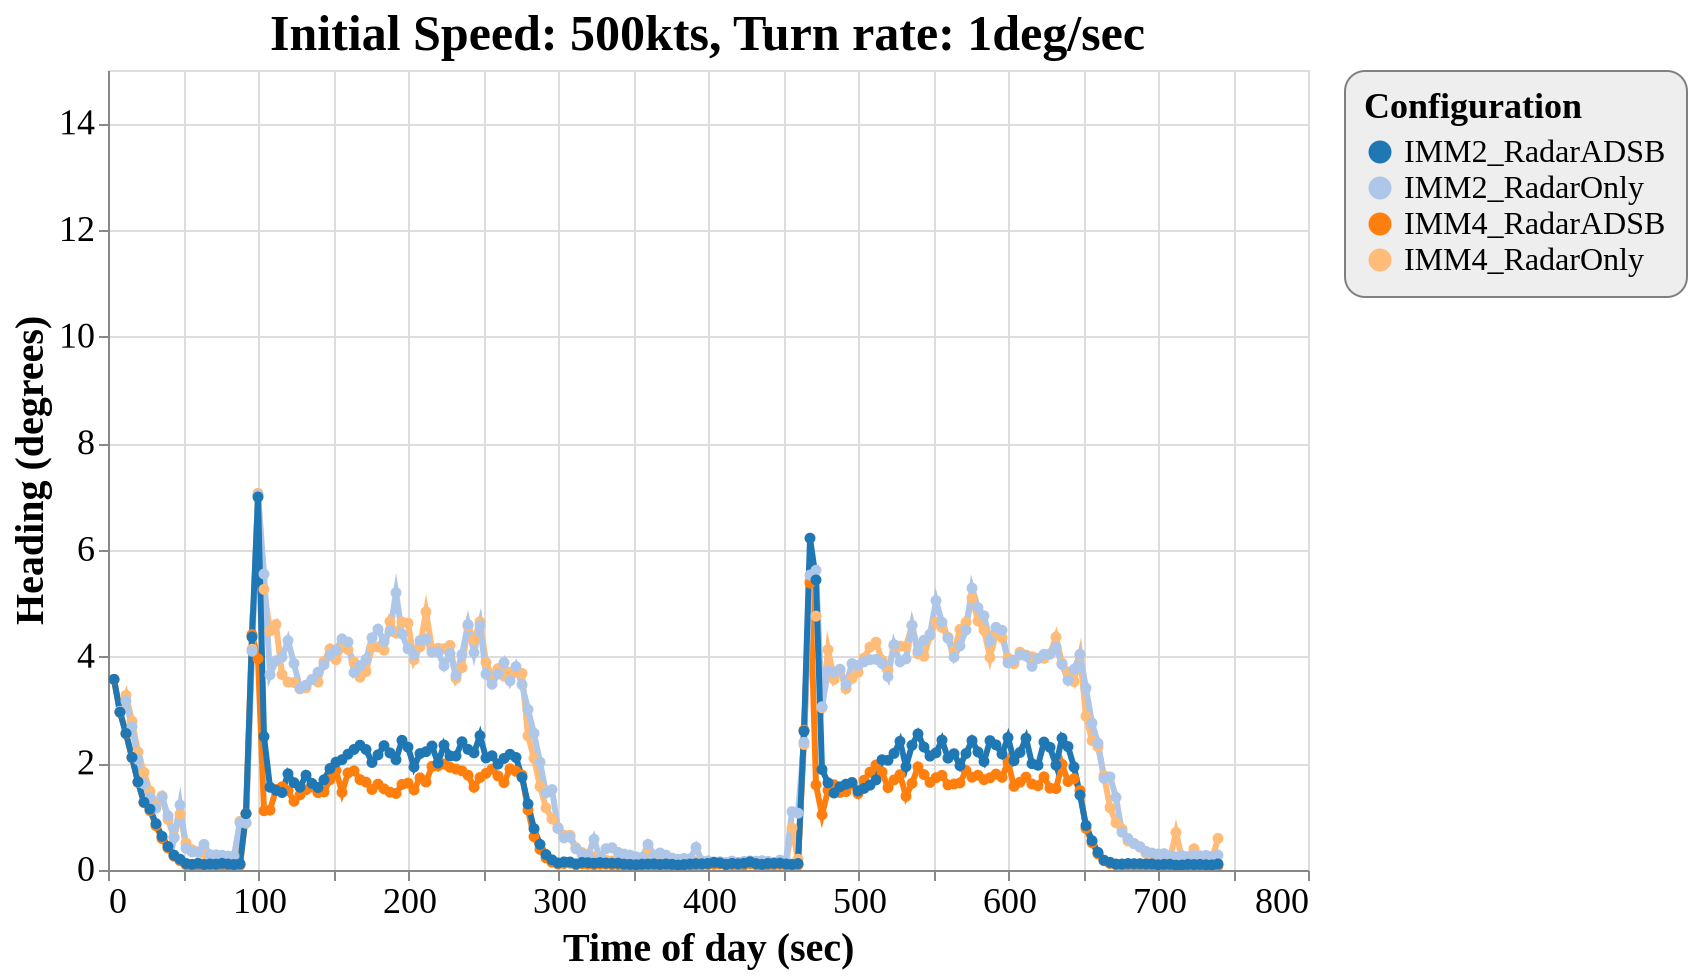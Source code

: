 {
  "config": {
    "view": {
      "continuousWidth": 600,
      "continuousHeight": 400
    },
    "axisX": {
      "labelFontSize": 18,
      "titleFontSize": 20
    },
    "axisY": {
      "labelFontSize": 18,
      "titleFontSize": 20
    },
    "font": "Times New Roman",
    "legend": {
      "cornerRadius": 10,
      "fillColor": "#EEEEEE",
      "labelFontSize": 16,
      "padding": 10,
      "strokeColor": "gray",
      "titleFontSize": 18
    },
    "title": {
      "fontSize": 25
    }
  },
  "data": {
    "name": "data-55c71256c839c9273595d1ebf597defe"
  },
  "mark": {
    "type": "line",
    "point": true,
    "strokeWidth": 3
  },
  "encoding": {
    "color": {
      "type": "ordinal",
      "field": "config",
      "scale": {
        "scheme": "category20"
      },
      "title": "Configuration"
    },
    "x": {
      "type": "quantitative",
      "field": "time",
      "title": "Time of day (sec)"
    },
    "y": {
      "type": "quantitative",
      "field": "rmse_hdg",
      "scale": {
        "domain": [
          0,
          15
        ],
        "zero": false
      },
      "title": "Heading (degrees)"
    }
  },
  "selection": {
    "selector043": {
      "type": "interval",
      "bind": "scales",
      "encodings": [
        "x",
        "y"
      ]
    }
  },
  "title": "Initial Speed: 500kts, Turn rate: 1deg/sec",
  "$schema": "https://vega.github.io/schema/vega-lite/v4.8.1.json",
  "datasets": {
    "data-55c71256c839c9273595d1ebf597defe": [
      {
        "scenario": "turns_new_05",
        "config": "IMM4_RadarOnly",
        "time": 8,
        "rmse_hdg": 2.9745555020511225,
        "rmse_tr": 0.0
      },
      {
        "scenario": "turns_new_05",
        "config": "IMM4_RadarOnly",
        "time": 12,
        "rmse_hdg": 3.274433942998213,
        "rmse_tr": 0.0003301811742712
      },
      {
        "scenario": "turns_new_05",
        "config": "IMM4_RadarOnly",
        "time": 16,
        "rmse_hdg": 2.7906179773756508,
        "rmse_tr": 0.0023544776952418
      },
      {
        "scenario": "turns_new_05",
        "config": "IMM4_RadarOnly",
        "time": 20,
        "rmse_hdg": 2.2130393071987244,
        "rmse_tr": 0.008778481391288
      },
      {
        "scenario": "turns_new_05",
        "config": "IMM4_RadarOnly",
        "time": 24,
        "rmse_hdg": 1.8269209068813028,
        "rmse_tr": 0.0182943284803092
      },
      {
        "scenario": "turns_new_05",
        "config": "IMM4_RadarOnly",
        "time": 28,
        "rmse_hdg": 1.4792591050928163,
        "rmse_tr": 0.0178007186184528
      },
      {
        "scenario": "turns_new_05",
        "config": "IMM4_RadarOnly",
        "time": 32,
        "rmse_hdg": 1.250211663495355,
        "rmse_tr": 0.0133836645906906
      },
      {
        "scenario": "turns_new_05",
        "config": "IMM4_RadarOnly",
        "time": 36,
        "rmse_hdg": 1.387089375449134,
        "rmse_tr": 0.033962727435215
      },
      {
        "scenario": "turns_new_05",
        "config": "IMM4_RadarOnly",
        "time": 40,
        "rmse_hdg": 0.9478231352167836,
        "rmse_tr": 0.0339710784920503
      },
      {
        "scenario": "turns_new_05",
        "config": "IMM4_RadarOnly",
        "time": 44,
        "rmse_hdg": 0.6162192192119017,
        "rmse_tr": 0.0174641976110612
      },
      {
        "scenario": "turns_new_05",
        "config": "IMM4_RadarOnly",
        "time": 48,
        "rmse_hdg": 1.050305027316591,
        "rmse_tr": 0.0431942163397283
      },
      {
        "scenario": "turns_new_05",
        "config": "IMM4_RadarOnly",
        "time": 52,
        "rmse_hdg": 0.5058263979149245,
        "rmse_tr": 0.020464363474435
      },
      {
        "scenario": "turns_new_05",
        "config": "IMM4_RadarOnly",
        "time": 56,
        "rmse_hdg": 0.379607409983374,
        "rmse_tr": 0.0167223439061121
      },
      {
        "scenario": "turns_new_05",
        "config": "IMM4_RadarOnly",
        "time": 60,
        "rmse_hdg": 0.3340050523569969,
        "rmse_tr": 0.0128347946273012
      },
      {
        "scenario": "turns_new_05",
        "config": "IMM4_RadarOnly",
        "time": 64,
        "rmse_hdg": 0.305498462098956,
        "rmse_tr": 0.0135483966477269
      },
      {
        "scenario": "turns_new_05",
        "config": "IMM4_RadarOnly",
        "time": 68,
        "rmse_hdg": 0.2134445093193041,
        "rmse_tr": 0.0096106031909393
      },
      {
        "scenario": "turns_new_05",
        "config": "IMM4_RadarOnly",
        "time": 72,
        "rmse_hdg": 0.2094239718847867,
        "rmse_tr": 0.011576047684767
      },
      {
        "scenario": "turns_new_05",
        "config": "IMM4_RadarOnly",
        "time": 76,
        "rmse_hdg": 0.2119091894825613,
        "rmse_tr": 0.0124351676504747
      },
      {
        "scenario": "turns_new_05",
        "config": "IMM4_RadarOnly",
        "time": 80,
        "rmse_hdg": 0.1981462765298784,
        "rmse_tr": 0.0138948229997611
      },
      {
        "scenario": "turns_new_05",
        "config": "IMM4_RadarOnly",
        "time": 84,
        "rmse_hdg": 0.1956796290914806,
        "rmse_tr": 0.0131788852806821
      },
      {
        "scenario": "turns_new_05",
        "config": "IMM4_RadarOnly",
        "time": 88,
        "rmse_hdg": 0.912262689298272,
        "rmse_tr": 0.0381897237486735
      },
      {
        "scenario": "turns_new_05",
        "config": "IMM4_RadarOnly",
        "time": 92,
        "rmse_hdg": 0.8770443214882798,
        "rmse_tr": 0.7088976688629712
      },
      {
        "scenario": "turns_new_05",
        "config": "IMM4_RadarOnly",
        "time": 96,
        "rmse_hdg": 4.140644830726748,
        "rmse_tr": 0.9937015881506396
      },
      {
        "scenario": "turns_new_05",
        "config": "IMM4_RadarOnly",
        "time": 100,
        "rmse_hdg": 7.062507219349431,
        "rmse_tr": 0.9330455283450008
      },
      {
        "scenario": "turns_new_05",
        "config": "IMM4_RadarOnly",
        "time": 104,
        "rmse_hdg": 5.261409701929454,
        "rmse_tr": 0.6780675075802302
      },
      {
        "scenario": "turns_new_05",
        "config": "IMM4_RadarOnly",
        "time": 108,
        "rmse_hdg": 4.481518932930942,
        "rmse_tr": 0.4028615472075827
      },
      {
        "scenario": "turns_new_05",
        "config": "IMM4_RadarOnly",
        "time": 112,
        "rmse_hdg": 4.6040776743343885,
        "rmse_tr": 0.258537887897037
      },
      {
        "scenario": "turns_new_05",
        "config": "IMM4_RadarOnly",
        "time": 116,
        "rmse_hdg": 3.66545061290437,
        "rmse_tr": 0.2081587229294605
      },
      {
        "scenario": "turns_new_05",
        "config": "IMM4_RadarOnly",
        "time": 120,
        "rmse_hdg": 3.5240099449036264,
        "rmse_tr": 0.1782565022466792
      },
      {
        "scenario": "turns_new_05",
        "config": "IMM4_RadarOnly",
        "time": 124,
        "rmse_hdg": 3.515757009486302,
        "rmse_tr": 0.1757034950757046
      },
      {
        "scenario": "turns_new_05",
        "config": "IMM4_RadarOnly",
        "time": 128,
        "rmse_hdg": 3.3947861051272747,
        "rmse_tr": 0.1520877301171068
      },
      {
        "scenario": "turns_new_05",
        "config": "IMM4_RadarOnly",
        "time": 132,
        "rmse_hdg": 3.416750167392883,
        "rmse_tr": 0.1584193847529942
      },
      {
        "scenario": "turns_new_05",
        "config": "IMM4_RadarOnly",
        "time": 136,
        "rmse_hdg": 3.571609950347585,
        "rmse_tr": 0.154380701817779
      },
      {
        "scenario": "turns_new_05",
        "config": "IMM4_RadarOnly",
        "time": 140,
        "rmse_hdg": 3.5253812342833286,
        "rmse_tr": 0.165891654457114
      },
      {
        "scenario": "turns_new_05",
        "config": "IMM4_RadarOnly",
        "time": 144,
        "rmse_hdg": 3.9097475735105247,
        "rmse_tr": 0.17036009489541
      },
      {
        "scenario": "turns_new_05",
        "config": "IMM4_RadarOnly",
        "time": 148,
        "rmse_hdg": 4.144488263877297,
        "rmse_tr": 0.1774576698351844
      },
      {
        "scenario": "turns_new_05",
        "config": "IMM4_RadarOnly",
        "time": 152,
        "rmse_hdg": 3.9435410879152086,
        "rmse_tr": 0.1667528102221402
      },
      {
        "scenario": "turns_new_05",
        "config": "IMM4_RadarOnly",
        "time": 156,
        "rmse_hdg": 4.180716041292817,
        "rmse_tr": 0.1665790147462943
      },
      {
        "scenario": "turns_new_05",
        "config": "IMM4_RadarOnly",
        "time": 160,
        "rmse_hdg": 4.136082936851877,
        "rmse_tr": 0.1603476557036465
      },
      {
        "scenario": "turns_new_05",
        "config": "IMM4_RadarOnly",
        "time": 164,
        "rmse_hdg": 3.896326822695869,
        "rmse_tr": 0.1375328893325089
      },
      {
        "scenario": "turns_new_05",
        "config": "IMM4_RadarOnly",
        "time": 168,
        "rmse_hdg": 3.6156995659971143,
        "rmse_tr": 0.1318608687476938
      },
      {
        "scenario": "turns_new_05",
        "config": "IMM4_RadarOnly",
        "time": 172,
        "rmse_hdg": 3.720869085223906,
        "rmse_tr": 0.1550998422675812
      },
      {
        "scenario": "turns_new_05",
        "config": "IMM4_RadarOnly",
        "time": 176,
        "rmse_hdg": 4.175223139475831,
        "rmse_tr": 0.1656883743277946
      },
      {
        "scenario": "turns_new_05",
        "config": "IMM4_RadarOnly",
        "time": 180,
        "rmse_hdg": 4.182656940921475,
        "rmse_tr": 0.1686705618092636
      },
      {
        "scenario": "turns_new_05",
        "config": "IMM4_RadarOnly",
        "time": 184,
        "rmse_hdg": 4.12040427865441,
        "rmse_tr": 0.1626455241248806
      },
      {
        "scenario": "turns_new_05",
        "config": "IMM4_RadarOnly",
        "time": 188,
        "rmse_hdg": 4.658915920188827,
        "rmse_tr": 0.1787375556403754
      },
      {
        "scenario": "turns_new_05",
        "config": "IMM4_RadarOnly",
        "time": 192,
        "rmse_hdg": 4.44413805926724,
        "rmse_tr": 0.170903037391543
      },
      {
        "scenario": "turns_new_05",
        "config": "IMM4_RadarOnly",
        "time": 196,
        "rmse_hdg": 4.649881812567654,
        "rmse_tr": 0.1818857659752592
      },
      {
        "scenario": "turns_new_05",
        "config": "IMM4_RadarOnly",
        "time": 200,
        "rmse_hdg": 4.628653636208239,
        "rmse_tr": 0.1961873608801181
      },
      {
        "scenario": "turns_new_05",
        "config": "IMM4_RadarOnly",
        "time": 204,
        "rmse_hdg": 3.941294092607755,
        "rmse_tr": 0.1858606938600087
      },
      {
        "scenario": "turns_new_05",
        "config": "IMM4_RadarOnly",
        "time": 208,
        "rmse_hdg": 4.1868285684715945,
        "rmse_tr": 0.1763473957343881
      },
      {
        "scenario": "turns_new_05",
        "config": "IMM4_RadarOnly",
        "time": 212,
        "rmse_hdg": 4.84191356523324,
        "rmse_tr": 0.1930538901000408
      },
      {
        "scenario": "turns_new_05",
        "config": "IMM4_RadarOnly",
        "time": 216,
        "rmse_hdg": 4.146670338049435,
        "rmse_tr": 0.1623628510769506
      },
      {
        "scenario": "turns_new_05",
        "config": "IMM4_RadarOnly",
        "time": 220,
        "rmse_hdg": 4.157985020507253,
        "rmse_tr": 0.1732831184868923
      },
      {
        "scenario": "turns_new_05",
        "config": "IMM4_RadarOnly",
        "time": 224,
        "rmse_hdg": 4.149619153207516,
        "rmse_tr": 0.1693342508436256
      },
      {
        "scenario": "turns_new_05",
        "config": "IMM4_RadarOnly",
        "time": 228,
        "rmse_hdg": 4.211219416962048,
        "rmse_tr": 0.1636947497658902
      },
      {
        "scenario": "turns_new_05",
        "config": "IMM4_RadarOnly",
        "time": 232,
        "rmse_hdg": 3.594345272927597,
        "rmse_tr": 0.1438140065312703
      },
      {
        "scenario": "turns_new_05",
        "config": "IMM4_RadarOnly",
        "time": 236,
        "rmse_hdg": 3.79516912074913,
        "rmse_tr": 0.1411068694163796
      },
      {
        "scenario": "turns_new_05",
        "config": "IMM4_RadarOnly",
        "time": 240,
        "rmse_hdg": 4.571482444307173,
        "rmse_tr": 0.1773700178085104
      },
      {
        "scenario": "turns_new_05",
        "config": "IMM4_RadarOnly",
        "time": 244,
        "rmse_hdg": 4.31562721328541,
        "rmse_tr": 0.1843286171241706
      },
      {
        "scenario": "turns_new_05",
        "config": "IMM4_RadarOnly",
        "time": 248,
        "rmse_hdg": 4.6508555487903855,
        "rmse_tr": 0.1951260483941208
      },
      {
        "scenario": "turns_new_05",
        "config": "IMM4_RadarOnly",
        "time": 252,
        "rmse_hdg": 3.889347620180464,
        "rmse_tr": 0.1546657513969153
      },
      {
        "scenario": "turns_new_05",
        "config": "IMM4_RadarOnly",
        "time": 256,
        "rmse_hdg": 3.646061572833428,
        "rmse_tr": 0.1416848385363599
      },
      {
        "scenario": "turns_new_05",
        "config": "IMM4_RadarOnly",
        "time": 260,
        "rmse_hdg": 3.775718921870705,
        "rmse_tr": 0.1396973947863443
      },
      {
        "scenario": "turns_new_05",
        "config": "IMM4_RadarOnly",
        "time": 264,
        "rmse_hdg": 3.6347610778339337,
        "rmse_tr": 0.1504620296983673
      },
      {
        "scenario": "turns_new_05",
        "config": "IMM4_RadarOnly",
        "time": 268,
        "rmse_hdg": 3.705260463613509,
        "rmse_tr": 0.1549586006423763
      },
      {
        "scenario": "turns_new_05",
        "config": "IMM4_RadarOnly",
        "time": 272,
        "rmse_hdg": 3.7014101764564007,
        "rmse_tr": 0.6995114233086446
      },
      {
        "scenario": "turns_new_05",
        "config": "IMM4_RadarOnly",
        "time": 276,
        "rmse_hdg": 3.686525280540985,
        "rmse_tr": 0.921839855020971
      },
      {
        "scenario": "turns_new_05",
        "config": "IMM4_RadarOnly",
        "time": 280,
        "rmse_hdg": 2.514766307200718,
        "rmse_tr": 0.7001347094270772
      },
      {
        "scenario": "turns_new_05",
        "config": "IMM4_RadarOnly",
        "time": 284,
        "rmse_hdg": 2.094146604228083,
        "rmse_tr": 0.5048079696348865
      },
      {
        "scenario": "turns_new_05",
        "config": "IMM4_RadarOnly",
        "time": 288,
        "rmse_hdg": 1.565692639895502,
        "rmse_tr": 0.3299288690105147
      },
      {
        "scenario": "turns_new_05",
        "config": "IMM4_RadarOnly",
        "time": 292,
        "rmse_hdg": 1.1642905053947583,
        "rmse_tr": 0.2079785245323821
      },
      {
        "scenario": "turns_new_05",
        "config": "IMM4_RadarOnly",
        "time": 296,
        "rmse_hdg": 0.9580866349135634,
        "rmse_tr": 0.1525103543429697
      },
      {
        "scenario": "turns_new_05",
        "config": "IMM4_RadarOnly",
        "time": 300,
        "rmse_hdg": 0.7948828276402883,
        "rmse_tr": 0.1071544028418202
      },
      {
        "scenario": "turns_new_05",
        "config": "IMM4_RadarOnly",
        "time": 304,
        "rmse_hdg": 0.6522459433696775,
        "rmse_tr": 0.0760515234573475
      },
      {
        "scenario": "turns_new_05",
        "config": "IMM4_RadarOnly",
        "time": 308,
        "rmse_hdg": 0.6494363277948412,
        "rmse_tr": 0.0517917320503179
      },
      {
        "scenario": "turns_new_05",
        "config": "IMM4_RadarOnly",
        "time": 312,
        "rmse_hdg": 0.4168427698027678,
        "rmse_tr": 0.034276290972143
      },
      {
        "scenario": "turns_new_05",
        "config": "IMM4_RadarOnly",
        "time": 316,
        "rmse_hdg": 0.3267391781927,
        "rmse_tr": 0.0276580722803334
      },
      {
        "scenario": "turns_new_05",
        "config": "IMM4_RadarOnly",
        "time": 320,
        "rmse_hdg": 0.2974032917583764,
        "rmse_tr": 0.0243026219963491
      },
      {
        "scenario": "turns_new_05",
        "config": "IMM4_RadarOnly",
        "time": 324,
        "rmse_hdg": 0.2506732314498671,
        "rmse_tr": 0.0164522847171386
      },
      {
        "scenario": "turns_new_05",
        "config": "IMM4_RadarOnly",
        "time": 328,
        "rmse_hdg": 0.2013614376474028,
        "rmse_tr": 0.014578647546522
      },
      {
        "scenario": "turns_new_05",
        "config": "IMM4_RadarOnly",
        "time": 332,
        "rmse_hdg": 0.1836916518266934,
        "rmse_tr": 0.0112465550280963
      },
      {
        "scenario": "turns_new_05",
        "config": "IMM4_RadarOnly",
        "time": 336,
        "rmse_hdg": 0.1683401106603618,
        "rmse_tr": 0.0090309141682492
      },
      {
        "scenario": "turns_new_05",
        "config": "IMM4_RadarOnly",
        "time": 340,
        "rmse_hdg": 0.1562568093754321,
        "rmse_tr": 0.0099971091059461
      },
      {
        "scenario": "turns_new_05",
        "config": "IMM4_RadarOnly",
        "time": 344,
        "rmse_hdg": 0.1631578145261361,
        "rmse_tr": 0.008360438333835
      },
      {
        "scenario": "turns_new_05",
        "config": "IMM4_RadarOnly",
        "time": 348,
        "rmse_hdg": 0.1641473357264323,
        "rmse_tr": 0.0095147482774169
      },
      {
        "scenario": "turns_new_05",
        "config": "IMM4_RadarOnly",
        "time": 352,
        "rmse_hdg": 0.1644244453543579,
        "rmse_tr": 0.0083560057359008
      },
      {
        "scenario": "turns_new_05",
        "config": "IMM4_RadarOnly",
        "time": 356,
        "rmse_hdg": 0.1535550932618858,
        "rmse_tr": 0.0118464446143136
      },
      {
        "scenario": "turns_new_05",
        "config": "IMM4_RadarOnly",
        "time": 360,
        "rmse_hdg": 0.3357535327924473,
        "rmse_tr": 0.0120460421066333
      },
      {
        "scenario": "turns_new_05",
        "config": "IMM4_RadarOnly",
        "time": 364,
        "rmse_hdg": 0.2225621903455965,
        "rmse_tr": 0.0121614437582761
      },
      {
        "scenario": "turns_new_05",
        "config": "IMM4_RadarOnly",
        "time": 368,
        "rmse_hdg": 0.2546141128388082,
        "rmse_tr": 0.0134693294059381
      },
      {
        "scenario": "turns_new_05",
        "config": "IMM4_RadarOnly",
        "time": 372,
        "rmse_hdg": 0.2103401589239203,
        "rmse_tr": 0.0133515916654157
      },
      {
        "scenario": "turns_new_05",
        "config": "IMM4_RadarOnly",
        "time": 376,
        "rmse_hdg": 0.1745643929119786,
        "rmse_tr": 0.0090651498690733
      },
      {
        "scenario": "turns_new_05",
        "config": "IMM4_RadarOnly",
        "time": 380,
        "rmse_hdg": 0.1588826531720552,
        "rmse_tr": 0.0103678721591869
      },
      {
        "scenario": "turns_new_05",
        "config": "IMM4_RadarOnly",
        "time": 384,
        "rmse_hdg": 0.1653491786408177,
        "rmse_tr": 0.0164498946831801
      },
      {
        "scenario": "turns_new_05",
        "config": "IMM4_RadarOnly",
        "time": 388,
        "rmse_hdg": 0.158683149327022,
        "rmse_tr": 0.0118772136938006
      },
      {
        "scenario": "turns_new_05",
        "config": "IMM4_RadarOnly",
        "time": 392,
        "rmse_hdg": 0.165029322907642,
        "rmse_tr": 0.0100058329762387
      },
      {
        "scenario": "turns_new_05",
        "config": "IMM4_RadarOnly",
        "time": 396,
        "rmse_hdg": 0.1453413469830818,
        "rmse_tr": 0.0076174142594452
      },
      {
        "scenario": "turns_new_05",
        "config": "IMM4_RadarOnly",
        "time": 400,
        "rmse_hdg": 0.1393550414811284,
        "rmse_tr": 0.0054204752304699
      },
      {
        "scenario": "turns_new_05",
        "config": "IMM4_RadarOnly",
        "time": 404,
        "rmse_hdg": 0.1241445303135827,
        "rmse_tr": 0.0064444431456586
      },
      {
        "scenario": "turns_new_05",
        "config": "IMM4_RadarOnly",
        "time": 408,
        "rmse_hdg": 0.1296282309563368,
        "rmse_tr": 0.0074001175078801
      },
      {
        "scenario": "turns_new_05",
        "config": "IMM4_RadarOnly",
        "time": 412,
        "rmse_hdg": 0.1253169893752898,
        "rmse_tr": 0.0056505328721396
      },
      {
        "scenario": "turns_new_05",
        "config": "IMM4_RadarOnly",
        "time": 416,
        "rmse_hdg": 0.1397273373880672,
        "rmse_tr": 0.0232978048722279
      },
      {
        "scenario": "turns_new_05",
        "config": "IMM4_RadarOnly",
        "time": 420,
        "rmse_hdg": 0.1195134765387547,
        "rmse_tr": 0.016361436720846
      },
      {
        "scenario": "turns_new_05",
        "config": "IMM4_RadarOnly",
        "time": 424,
        "rmse_hdg": 0.1278528984276989,
        "rmse_tr": 0.0173338816929577
      },
      {
        "scenario": "turns_new_05",
        "config": "IMM4_RadarOnly",
        "time": 428,
        "rmse_hdg": 0.1364197376759881,
        "rmse_tr": 0.0116381618112495
      },
      {
        "scenario": "turns_new_05",
        "config": "IMM4_RadarOnly",
        "time": 432,
        "rmse_hdg": 0.1281258729384482,
        "rmse_tr": 0.0108166854331945
      },
      {
        "scenario": "turns_new_05",
        "config": "IMM4_RadarOnly",
        "time": 436,
        "rmse_hdg": 0.1373525183085998,
        "rmse_tr": 0.0090275504244876
      },
      {
        "scenario": "turns_new_05",
        "config": "IMM4_RadarOnly",
        "time": 440,
        "rmse_hdg": 0.1258180130736176,
        "rmse_tr": 0.0074039539762723
      },
      {
        "scenario": "turns_new_05",
        "config": "IMM4_RadarOnly",
        "time": 444,
        "rmse_hdg": 0.1138098351260914,
        "rmse_tr": 0.006213126944508
      },
      {
        "scenario": "turns_new_05",
        "config": "IMM4_RadarOnly",
        "time": 448,
        "rmse_hdg": 0.1330058872296083,
        "rmse_tr": 0.0076887015857992
      },
      {
        "scenario": "turns_new_05",
        "config": "IMM4_RadarOnly",
        "time": 452,
        "rmse_hdg": 0.1307345609382949,
        "rmse_tr": 0.0085148673566706
      },
      {
        "scenario": "turns_new_05",
        "config": "IMM4_RadarOnly",
        "time": 456,
        "rmse_hdg": 0.7887917576742224,
        "rmse_tr": 0.0578129983058243
      },
      {
        "scenario": "turns_new_05",
        "config": "IMM4_RadarOnly",
        "time": 460,
        "rmse_hdg": 0.2028436237949955,
        "rmse_tr": 0.0348954151716239
      },
      {
        "scenario": "turns_new_05",
        "config": "IMM4_RadarOnly",
        "time": 464,
        "rmse_hdg": 2.3531557597111044,
        "rmse_tr": 1.0022697232167213
      },
      {
        "scenario": "turns_new_05",
        "config": "IMM4_RadarOnly",
        "time": 468,
        "rmse_hdg": 5.429735231122162,
        "rmse_tr": 0.9401885904567232
      },
      {
        "scenario": "turns_new_05",
        "config": "IMM4_RadarOnly",
        "time": 472,
        "rmse_hdg": 4.760123975066192,
        "rmse_tr": 0.7132694493868159
      },
      {
        "scenario": "turns_new_05",
        "config": "IMM4_RadarOnly",
        "time": 476,
        "rmse_hdg": 3.0408919570502864,
        "rmse_tr": 0.4551943624190934
      },
      {
        "scenario": "turns_new_05",
        "config": "IMM4_RadarOnly",
        "time": 480,
        "rmse_hdg": 4.131259847478891,
        "rmse_tr": 0.3110739000693369
      },
      {
        "scenario": "turns_new_05",
        "config": "IMM4_RadarOnly",
        "time": 484,
        "rmse_hdg": 3.574099062787636,
        "rmse_tr": 0.2525425522718193
      },
      {
        "scenario": "turns_new_05",
        "config": "IMM4_RadarOnly",
        "time": 488,
        "rmse_hdg": 3.7389339873754426,
        "rmse_tr": 0.2369649953566776
      },
      {
        "scenario": "turns_new_05",
        "config": "IMM4_RadarOnly",
        "time": 492,
        "rmse_hdg": 3.3991177865568,
        "rmse_tr": 0.1774421909582821
      },
      {
        "scenario": "turns_new_05",
        "config": "IMM4_RadarOnly",
        "time": 496,
        "rmse_hdg": 3.5942516574002066,
        "rmse_tr": 0.1756553836154857
      },
      {
        "scenario": "turns_new_05",
        "config": "IMM4_RadarOnly",
        "time": 500,
        "rmse_hdg": 3.70567306834204,
        "rmse_tr": 0.16948362681411
      },
      {
        "scenario": "turns_new_05",
        "config": "IMM4_RadarOnly",
        "time": 504,
        "rmse_hdg": 3.9734171061186654,
        "rmse_tr": 0.1431409598088541
      },
      {
        "scenario": "turns_new_05",
        "config": "IMM4_RadarOnly",
        "time": 508,
        "rmse_hdg": 4.178739348812667,
        "rmse_tr": 0.1665291630981257
      },
      {
        "scenario": "turns_new_05",
        "config": "IMM4_RadarOnly",
        "time": 512,
        "rmse_hdg": 4.272072785891044,
        "rmse_tr": 0.1605757017222922
      },
      {
        "scenario": "turns_new_05",
        "config": "IMM4_RadarOnly",
        "time": 516,
        "rmse_hdg": 3.932822541615532,
        "rmse_tr": 0.1774597285804786
      },
      {
        "scenario": "turns_new_05",
        "config": "IMM4_RadarOnly",
        "time": 520,
        "rmse_hdg": 3.7437897081758615,
        "rmse_tr": 0.1588465480458639
      },
      {
        "scenario": "turns_new_05",
        "config": "IMM4_RadarOnly",
        "time": 524,
        "rmse_hdg": 4.198395080442956,
        "rmse_tr": 0.1579252825738585
      },
      {
        "scenario": "turns_new_05",
        "config": "IMM4_RadarOnly",
        "time": 528,
        "rmse_hdg": 4.198099940344775,
        "rmse_tr": 0.1889872292167318
      },
      {
        "scenario": "turns_new_05",
        "config": "IMM4_RadarOnly",
        "time": 532,
        "rmse_hdg": 4.191297412132568,
        "rmse_tr": 0.1787822247828488
      },
      {
        "scenario": "turns_new_05",
        "config": "IMM4_RadarOnly",
        "time": 536,
        "rmse_hdg": 4.585135918460467,
        "rmse_tr": 0.1821282349049148
      },
      {
        "scenario": "turns_new_05",
        "config": "IMM4_RadarOnly",
        "time": 540,
        "rmse_hdg": 4.051811274458137,
        "rmse_tr": 0.1853182836658853
      },
      {
        "scenario": "turns_new_05",
        "config": "IMM4_RadarOnly",
        "time": 544,
        "rmse_hdg": 4.007590112760022,
        "rmse_tr": 0.1676460608296887
      },
      {
        "scenario": "turns_new_05",
        "config": "IMM4_RadarOnly",
        "time": 548,
        "rmse_hdg": 4.395308184723704,
        "rmse_tr": 0.1467665623401264
      },
      {
        "scenario": "turns_new_05",
        "config": "IMM4_RadarOnly",
        "time": 552,
        "rmse_hdg": 4.646645681707756,
        "rmse_tr": 0.1675013462632465
      },
      {
        "scenario": "turns_new_05",
        "config": "IMM4_RadarOnly",
        "time": 556,
        "rmse_hdg": 4.547613285723235,
        "rmse_tr": 0.1868900290892293
      },
      {
        "scenario": "turns_new_05",
        "config": "IMM4_RadarOnly",
        "time": 560,
        "rmse_hdg": 4.363717622624086,
        "rmse_tr": 0.1792783516570847
      },
      {
        "scenario": "turns_new_05",
        "config": "IMM4_RadarOnly",
        "time": 564,
        "rmse_hdg": 4.101180772001418,
        "rmse_tr": 0.1768808229527873
      },
      {
        "scenario": "turns_new_05",
        "config": "IMM4_RadarOnly",
        "time": 568,
        "rmse_hdg": 4.511319897320883,
        "rmse_tr": 0.1949110274557424
      },
      {
        "scenario": "turns_new_05",
        "config": "IMM4_RadarOnly",
        "time": 572,
        "rmse_hdg": 4.642147757261496,
        "rmse_tr": 0.1903280495520326
      },
      {
        "scenario": "turns_new_05",
        "config": "IMM4_RadarOnly",
        "time": 576,
        "rmse_hdg": 5.102907695076768,
        "rmse_tr": 0.2050159965945319
      },
      {
        "scenario": "turns_new_05",
        "config": "IMM4_RadarOnly",
        "time": 580,
        "rmse_hdg": 4.6700910980331605,
        "rmse_tr": 0.1851492219130288
      },
      {
        "scenario": "turns_new_05",
        "config": "IMM4_RadarOnly",
        "time": 584,
        "rmse_hdg": 4.497079683034816,
        "rmse_tr": 0.1771839482917628
      },
      {
        "scenario": "turns_new_05",
        "config": "IMM4_RadarOnly",
        "time": 588,
        "rmse_hdg": 3.9850950740111033,
        "rmse_tr": 0.1612020367075288
      },
      {
        "scenario": "turns_new_05",
        "config": "IMM4_RadarOnly",
        "time": 592,
        "rmse_hdg": 4.446709419005864,
        "rmse_tr": 0.1723786691155194
      },
      {
        "scenario": "turns_new_05",
        "config": "IMM4_RadarOnly",
        "time": 596,
        "rmse_hdg": 4.357877857478698,
        "rmse_tr": 0.1764967897636526
      },
      {
        "scenario": "turns_new_05",
        "config": "IMM4_RadarOnly",
        "time": 600,
        "rmse_hdg": 3.976126053497845,
        "rmse_tr": 0.1536466757093095
      },
      {
        "scenario": "turns_new_05",
        "config": "IMM4_RadarOnly",
        "time": 604,
        "rmse_hdg": 3.868153762906309,
        "rmse_tr": 0.1567605888029094
      },
      {
        "scenario": "turns_new_05",
        "config": "IMM4_RadarOnly",
        "time": 608,
        "rmse_hdg": 4.084413622221018,
        "rmse_tr": 0.1474403209124601
      },
      {
        "scenario": "turns_new_05",
        "config": "IMM4_RadarOnly",
        "time": 612,
        "rmse_hdg": 4.029308271216712,
        "rmse_tr": 0.1485393396135987
      },
      {
        "scenario": "turns_new_05",
        "config": "IMM4_RadarOnly",
        "time": 616,
        "rmse_hdg": 3.997314571746323,
        "rmse_tr": 0.1533447197104062
      },
      {
        "scenario": "turns_new_05",
        "config": "IMM4_RadarOnly",
        "time": 620,
        "rmse_hdg": 3.967043760739011,
        "rmse_tr": 0.1520488252739085
      },
      {
        "scenario": "turns_new_05",
        "config": "IMM4_RadarOnly",
        "time": 624,
        "rmse_hdg": 3.968492121004676,
        "rmse_tr": 0.1507013644201512
      },
      {
        "scenario": "turns_new_05",
        "config": "IMM4_RadarOnly",
        "time": 628,
        "rmse_hdg": 4.047401588106848,
        "rmse_tr": 0.1575071036649396
      },
      {
        "scenario": "turns_new_05",
        "config": "IMM4_RadarOnly",
        "time": 632,
        "rmse_hdg": 4.367397854511329,
        "rmse_tr": 0.162547693631494
      },
      {
        "scenario": "turns_new_05",
        "config": "IMM4_RadarOnly",
        "time": 636,
        "rmse_hdg": 3.8774149692982216,
        "rmse_tr": 0.1542667732455249
      },
      {
        "scenario": "turns_new_05",
        "config": "IMM4_RadarOnly",
        "time": 640,
        "rmse_hdg": 3.709176793007934,
        "rmse_tr": 0.1420838247374856
      },
      {
        "scenario": "turns_new_05",
        "config": "IMM4_RadarOnly",
        "time": 644,
        "rmse_hdg": 3.5317126594533543,
        "rmse_tr": 0.970689660285596
      },
      {
        "scenario": "turns_new_05",
        "config": "IMM4_RadarOnly",
        "time": 648,
        "rmse_hdg": 4.022390210913104,
        "rmse_tr": 0.8585485708939656
      },
      {
        "scenario": "turns_new_05",
        "config": "IMM4_RadarOnly",
        "time": 652,
        "rmse_hdg": 2.8820478830165195,
        "rmse_tr": 0.648378269708841
      },
      {
        "scenario": "turns_new_05",
        "config": "IMM4_RadarOnly",
        "time": 656,
        "rmse_hdg": 2.4267500184761337,
        "rmse_tr": 0.4452899735248247
      },
      {
        "scenario": "turns_new_05",
        "config": "IMM4_RadarOnly",
        "time": 660,
        "rmse_hdg": 2.311059863419313,
        "rmse_tr": 0.2773223074885416
      },
      {
        "scenario": "turns_new_05",
        "config": "IMM4_RadarOnly",
        "time": 664,
        "rmse_hdg": 1.7703121680691785,
        "rmse_tr": 0.1696032688160916
      },
      {
        "scenario": "turns_new_05",
        "config": "IMM4_RadarOnly",
        "time": 668,
        "rmse_hdg": 1.1694049318935007,
        "rmse_tr": 0.1242528809366311
      },
      {
        "scenario": "turns_new_05",
        "config": "IMM4_RadarOnly",
        "time": 672,
        "rmse_hdg": 0.8844885527806451,
        "rmse_tr": 0.0870643339720691
      },
      {
        "scenario": "turns_new_05",
        "config": "IMM4_RadarOnly",
        "time": 676,
        "rmse_hdg": 0.765893934248417,
        "rmse_tr": 0.0597215087812683
      },
      {
        "scenario": "turns_new_05",
        "config": "IMM4_RadarOnly",
        "time": 680,
        "rmse_hdg": 0.5432148312971364,
        "rmse_tr": 0.0483417543132645
      },
      {
        "scenario": "turns_new_05",
        "config": "IMM4_RadarOnly",
        "time": 684,
        "rmse_hdg": 0.4959202408108609,
        "rmse_tr": 0.0312574437036243
      },
      {
        "scenario": "turns_new_05",
        "config": "IMM4_RadarOnly",
        "time": 688,
        "rmse_hdg": 0.4304584119801183,
        "rmse_tr": 0.0258828307170202
      },
      {
        "scenario": "turns_new_05",
        "config": "IMM4_RadarOnly",
        "time": 692,
        "rmse_hdg": 0.3130292129108615,
        "rmse_tr": 0.0189520514519481
      },
      {
        "scenario": "turns_new_05",
        "config": "IMM4_RadarOnly",
        "time": 696,
        "rmse_hdg": 0.2560315877251149,
        "rmse_tr": 0.0113252929705842
      },
      {
        "scenario": "turns_new_05",
        "config": "IMM4_RadarOnly",
        "time": 700,
        "rmse_hdg": 0.2467380108894839,
        "rmse_tr": 0.0149897605168989
      },
      {
        "scenario": "turns_new_05",
        "config": "IMM4_RadarOnly",
        "time": 704,
        "rmse_hdg": 0.2382351779229928,
        "rmse_tr": 0.0137937696080513
      },
      {
        "scenario": "turns_new_05",
        "config": "IMM4_RadarOnly",
        "time": 708,
        "rmse_hdg": 0.2156791035964196,
        "rmse_tr": 0.0186788390732993
      },
      {
        "scenario": "turns_new_05",
        "config": "IMM4_RadarOnly",
        "time": 712,
        "rmse_hdg": 0.7053453317610018,
        "rmse_tr": 0.0352341085797187
      },
      {
        "scenario": "turns_new_05",
        "config": "IMM4_RadarOnly",
        "time": 716,
        "rmse_hdg": 0.2106735230951753,
        "rmse_tr": 0.0133784933132746
      },
      {
        "scenario": "turns_new_05",
        "config": "IMM4_RadarOnly",
        "time": 720,
        "rmse_hdg": 0.2047581325787648,
        "rmse_tr": 0.0127975130117423
      },
      {
        "scenario": "turns_new_05",
        "config": "IMM4_RadarOnly",
        "time": 724,
        "rmse_hdg": 0.3971397738832007,
        "rmse_tr": 0.0167155798193078
      },
      {
        "scenario": "turns_new_05",
        "config": "IMM4_RadarOnly",
        "time": 728,
        "rmse_hdg": 0.2092242574750032,
        "rmse_tr": 0.013948829052389
      },
      {
        "scenario": "turns_new_05",
        "config": "IMM4_RadarOnly",
        "time": 732,
        "rmse_hdg": 0.2199818978875995,
        "rmse_tr": 0.0119072373321839
      },
      {
        "scenario": "turns_new_05",
        "config": "IMM4_RadarOnly",
        "time": 736,
        "rmse_hdg": 0.2098516602227522,
        "rmse_tr": 0.0121481714745651
      },
      {
        "scenario": "turns_new_05",
        "config": "IMM4_RadarOnly",
        "time": 740,
        "rmse_hdg": 0.5924569329422225,
        "rmse_tr": 0.0279331795852017
      },
      {
        "scenario": "turns_new_05",
        "config": "IMM4_RadarADSB",
        "time": 4,
        "rmse_hdg": 3.5739463213221754,
        "rmse_tr": 0.0
      },
      {
        "scenario": "turns_new_05",
        "config": "IMM4_RadarADSB",
        "time": 8,
        "rmse_hdg": 2.9586874727591272,
        "rmse_tr": 0.0003815513010708
      },
      {
        "scenario": "turns_new_05",
        "config": "IMM4_RadarADSB",
        "time": 12,
        "rmse_hdg": 2.5547198512789064,
        "rmse_tr": 0.0024375280941717
      },
      {
        "scenario": "turns_new_05",
        "config": "IMM4_RadarADSB",
        "time": 16,
        "rmse_hdg": 2.1093684800469044,
        "rmse_tr": 0.0078834705360207
      },
      {
        "scenario": "turns_new_05",
        "config": "IMM4_RadarADSB",
        "time": 20,
        "rmse_hdg": 1.6414668114376734,
        "rmse_tr": 0.0113256666503799
      },
      {
        "scenario": "turns_new_05",
        "config": "IMM4_RadarADSB",
        "time": 24,
        "rmse_hdg": 1.2643031677568477,
        "rmse_tr": 0.008529269458752
      },
      {
        "scenario": "turns_new_05",
        "config": "IMM4_RadarADSB",
        "time": 28,
        "rmse_hdg": 1.1139233504910602,
        "rmse_tr": 0.0061248296679612
      },
      {
        "scenario": "turns_new_05",
        "config": "IMM4_RadarADSB",
        "time": 32,
        "rmse_hdg": 0.8302974443859535,
        "rmse_tr": 0.0062430367364214
      },
      {
        "scenario": "turns_new_05",
        "config": "IMM4_RadarADSB",
        "time": 36,
        "rmse_hdg": 0.5891485171263676,
        "rmse_tr": 0.0049242277136472
      },
      {
        "scenario": "turns_new_05",
        "config": "IMM4_RadarADSB",
        "time": 40,
        "rmse_hdg": 0.411801222574169,
        "rmse_tr": 0.0038351525473869
      },
      {
        "scenario": "turns_new_05",
        "config": "IMM4_RadarADSB",
        "time": 44,
        "rmse_hdg": 0.2576251472797313,
        "rmse_tr": 0.0046617252431895
      },
      {
        "scenario": "turns_new_05",
        "config": "IMM4_RadarADSB",
        "time": 48,
        "rmse_hdg": 0.1751464866713375,
        "rmse_tr": 0.0054317511883962
      },
      {
        "scenario": "turns_new_05",
        "config": "IMM4_RadarADSB",
        "time": 52,
        "rmse_hdg": 0.0999005716880664,
        "rmse_tr": 0.0039219441559936
      },
      {
        "scenario": "turns_new_05",
        "config": "IMM4_RadarADSB",
        "time": 56,
        "rmse_hdg": 0.0787245893962597,
        "rmse_tr": 0.0036732429016652
      },
      {
        "scenario": "turns_new_05",
        "config": "IMM4_RadarADSB",
        "time": 60,
        "rmse_hdg": 0.0874143298335061,
        "rmse_tr": 0.004541356147964
      },
      {
        "scenario": "turns_new_05",
        "config": "IMM4_RadarADSB",
        "time": 64,
        "rmse_hdg": 0.0787632364521249,
        "rmse_tr": 0.003982057020624
      },
      {
        "scenario": "turns_new_05",
        "config": "IMM4_RadarADSB",
        "time": 68,
        "rmse_hdg": 0.0832101338802436,
        "rmse_tr": 0.003690503482036
      },
      {
        "scenario": "turns_new_05",
        "config": "IMM4_RadarADSB",
        "time": 72,
        "rmse_hdg": 0.0802222432284542,
        "rmse_tr": 0.0042014834175576
      },
      {
        "scenario": "turns_new_05",
        "config": "IMM4_RadarADSB",
        "time": 76,
        "rmse_hdg": 0.0924242177399662,
        "rmse_tr": 0.0041153439589688
      },
      {
        "scenario": "turns_new_05",
        "config": "IMM4_RadarADSB",
        "time": 80,
        "rmse_hdg": 0.0888629606015415,
        "rmse_tr": 0.0038096825302897
      },
      {
        "scenario": "turns_new_05",
        "config": "IMM4_RadarADSB",
        "time": 84,
        "rmse_hdg": 0.0796445323530888,
        "rmse_tr": 0.0036966781639537
      },
      {
        "scenario": "turns_new_05",
        "config": "IMM4_RadarADSB",
        "time": 88,
        "rmse_hdg": 0.0892579307016827,
        "rmse_tr": 0.0041961672171925
      },
      {
        "scenario": "turns_new_05",
        "config": "IMM4_RadarADSB",
        "time": 92,
        "rmse_hdg": 1.055692729221552,
        "rmse_tr": 0.7120003283663218
      },
      {
        "scenario": "turns_new_05",
        "config": "IMM4_RadarADSB",
        "time": 96,
        "rmse_hdg": 4.413865070685237,
        "rmse_tr": 0.9838392538604612
      },
      {
        "scenario": "turns_new_05",
        "config": "IMM4_RadarADSB",
        "time": 100,
        "rmse_hdg": 3.960712210732567,
        "rmse_tr": 0.6460503582739255
      },
      {
        "scenario": "turns_new_05",
        "config": "IMM4_RadarADSB",
        "time": 104,
        "rmse_hdg": 1.1102337764261452,
        "rmse_tr": 0.1824530687210118
      },
      {
        "scenario": "turns_new_05",
        "config": "IMM4_RadarADSB",
        "time": 108,
        "rmse_hdg": 1.1222706666282918,
        "rmse_tr": 0.088656994770365
      },
      {
        "scenario": "turns_new_05",
        "config": "IMM4_RadarADSB",
        "time": 112,
        "rmse_hdg": 1.5100935540700868,
        "rmse_tr": 0.1025277107809757
      },
      {
        "scenario": "turns_new_05",
        "config": "IMM4_RadarADSB",
        "time": 116,
        "rmse_hdg": 1.5596209634969571,
        "rmse_tr": 0.0958477193243769
      },
      {
        "scenario": "turns_new_05",
        "config": "IMM4_RadarADSB",
        "time": 120,
        "rmse_hdg": 1.487562167214908,
        "rmse_tr": 0.0676752542045138
      },
      {
        "scenario": "turns_new_05",
        "config": "IMM4_RadarADSB",
        "time": 124,
        "rmse_hdg": 1.2896291240029578,
        "rmse_tr": 0.0650558518730509
      },
      {
        "scenario": "turns_new_05",
        "config": "IMM4_RadarADSB",
        "time": 128,
        "rmse_hdg": 1.4089031562375924,
        "rmse_tr": 0.0737950593281826
      },
      {
        "scenario": "turns_new_05",
        "config": "IMM4_RadarADSB",
        "time": 132,
        "rmse_hdg": 1.5046152667520682,
        "rmse_tr": 0.0770281929927171
      },
      {
        "scenario": "turns_new_05",
        "config": "IMM4_RadarADSB",
        "time": 136,
        "rmse_hdg": 1.555342026349723,
        "rmse_tr": 0.0924328884569855
      },
      {
        "scenario": "turns_new_05",
        "config": "IMM4_RadarADSB",
        "time": 140,
        "rmse_hdg": 1.4489409406165954,
        "rmse_tr": 0.0700922681253461
      },
      {
        "scenario": "turns_new_05",
        "config": "IMM4_RadarADSB",
        "time": 144,
        "rmse_hdg": 1.4637300793053647,
        "rmse_tr": 0.0775142567531934
      },
      {
        "scenario": "turns_new_05",
        "config": "IMM4_RadarADSB",
        "time": 148,
        "rmse_hdg": 1.693443898483945,
        "rmse_tr": 0.0740108794789657
      },
      {
        "scenario": "turns_new_05",
        "config": "IMM4_RadarADSB",
        "time": 152,
        "rmse_hdg": 1.8660117070490625,
        "rmse_tr": 0.0721768422587297
      },
      {
        "scenario": "turns_new_05",
        "config": "IMM4_RadarADSB",
        "time": 156,
        "rmse_hdg": 1.456657384880009,
        "rmse_tr": 0.0758960780171485
      },
      {
        "scenario": "turns_new_05",
        "config": "IMM4_RadarADSB",
        "time": 160,
        "rmse_hdg": 1.820233181364323,
        "rmse_tr": 0.0776958105957263
      },
      {
        "scenario": "turns_new_05",
        "config": "IMM4_RadarADSB",
        "time": 164,
        "rmse_hdg": 1.8595181269623624,
        "rmse_tr": 0.0742091361238248
      },
      {
        "scenario": "turns_new_05",
        "config": "IMM4_RadarADSB",
        "time": 168,
        "rmse_hdg": 1.6952060827337485,
        "rmse_tr": 0.0766580061458031
      },
      {
        "scenario": "turns_new_05",
        "config": "IMM4_RadarADSB",
        "time": 172,
        "rmse_hdg": 1.6474663495785364,
        "rmse_tr": 0.0763228374050266
      },
      {
        "scenario": "turns_new_05",
        "config": "IMM4_RadarADSB",
        "time": 176,
        "rmse_hdg": 1.509569158712745,
        "rmse_tr": 0.0721069621280897
      },
      {
        "scenario": "turns_new_05",
        "config": "IMM4_RadarADSB",
        "time": 180,
        "rmse_hdg": 1.6093706913471435,
        "rmse_tr": 0.0763885807117654
      },
      {
        "scenario": "turns_new_05",
        "config": "IMM4_RadarADSB",
        "time": 184,
        "rmse_hdg": 1.5218558601218906,
        "rmse_tr": 0.0681420370636941
      },
      {
        "scenario": "turns_new_05",
        "config": "IMM4_RadarADSB",
        "time": 188,
        "rmse_hdg": 1.4593100929045493,
        "rmse_tr": 0.0666631688897231
      },
      {
        "scenario": "turns_new_05",
        "config": "IMM4_RadarADSB",
        "time": 192,
        "rmse_hdg": 1.4346990874193812,
        "rmse_tr": 0.081132186153795
      },
      {
        "scenario": "turns_new_05",
        "config": "IMM4_RadarADSB",
        "time": 196,
        "rmse_hdg": 1.6037668794147402,
        "rmse_tr": 0.0827687750487883
      },
      {
        "scenario": "turns_new_05",
        "config": "IMM4_RadarADSB",
        "time": 200,
        "rmse_hdg": 1.6290673647645175,
        "rmse_tr": 0.0802250955135346
      },
      {
        "scenario": "turns_new_05",
        "config": "IMM4_RadarADSB",
        "time": 204,
        "rmse_hdg": 1.5007241687335873,
        "rmse_tr": 0.0747220264864118
      },
      {
        "scenario": "turns_new_05",
        "config": "IMM4_RadarADSB",
        "time": 208,
        "rmse_hdg": 1.7281503166142351,
        "rmse_tr": 0.077234895718964
      },
      {
        "scenario": "turns_new_05",
        "config": "IMM4_RadarADSB",
        "time": 212,
        "rmse_hdg": 1.64932451278788,
        "rmse_tr": 0.0822549559047832
      },
      {
        "scenario": "turns_new_05",
        "config": "IMM4_RadarADSB",
        "time": 216,
        "rmse_hdg": 1.943855597278844,
        "rmse_tr": 0.0765039948952978
      },
      {
        "scenario": "turns_new_05",
        "config": "IMM4_RadarADSB",
        "time": 220,
        "rmse_hdg": 1.9503025549643889,
        "rmse_tr": 0.0903330394286739
      },
      {
        "scenario": "turns_new_05",
        "config": "IMM4_RadarADSB",
        "time": 224,
        "rmse_hdg": 1.9873394679565533,
        "rmse_tr": 0.0944409352329699
      },
      {
        "scenario": "turns_new_05",
        "config": "IMM4_RadarADSB",
        "time": 228,
        "rmse_hdg": 1.926217508574644,
        "rmse_tr": 0.0918513847621038
      },
      {
        "scenario": "turns_new_05",
        "config": "IMM4_RadarADSB",
        "time": 232,
        "rmse_hdg": 1.8920970990647263,
        "rmse_tr": 0.0840005918295272
      },
      {
        "scenario": "turns_new_05",
        "config": "IMM4_RadarADSB",
        "time": 236,
        "rmse_hdg": 1.859160366890825,
        "rmse_tr": 0.0826052829179674
      },
      {
        "scenario": "turns_new_05",
        "config": "IMM4_RadarADSB",
        "time": 240,
        "rmse_hdg": 1.778592154624608,
        "rmse_tr": 0.0820277982666456
      },
      {
        "scenario": "turns_new_05",
        "config": "IMM4_RadarADSB",
        "time": 244,
        "rmse_hdg": 1.5511683970261654,
        "rmse_tr": 0.0867627324553535
      },
      {
        "scenario": "turns_new_05",
        "config": "IMM4_RadarADSB",
        "time": 248,
        "rmse_hdg": 1.7345601698053486,
        "rmse_tr": 0.0966085767512948
      },
      {
        "scenario": "turns_new_05",
        "config": "IMM4_RadarADSB",
        "time": 252,
        "rmse_hdg": 1.8116066742069736,
        "rmse_tr": 0.0920681439206851
      },
      {
        "scenario": "turns_new_05",
        "config": "IMM4_RadarADSB",
        "time": 256,
        "rmse_hdg": 1.8911129916464304,
        "rmse_tr": 0.0909382954064379
      },
      {
        "scenario": "turns_new_05",
        "config": "IMM4_RadarADSB",
        "time": 260,
        "rmse_hdg": 1.7641167130635431,
        "rmse_tr": 0.0820719433936169
      },
      {
        "scenario": "turns_new_05",
        "config": "IMM4_RadarADSB",
        "time": 264,
        "rmse_hdg": 1.637172667732009,
        "rmse_tr": 0.0913766578166984
      },
      {
        "scenario": "turns_new_05",
        "config": "IMM4_RadarADSB",
        "time": 268,
        "rmse_hdg": 1.89650362313036,
        "rmse_tr": 0.0830980676726702
      },
      {
        "scenario": "turns_new_05",
        "config": "IMM4_RadarADSB",
        "time": 272,
        "rmse_hdg": 1.849886276631282,
        "rmse_tr": 0.7225307963376025
      },
      {
        "scenario": "turns_new_05",
        "config": "IMM4_RadarADSB",
        "time": 276,
        "rmse_hdg": 1.7784534156744565,
        "rmse_tr": 0.8516400405406251
      },
      {
        "scenario": "turns_new_05",
        "config": "IMM4_RadarADSB",
        "time": 280,
        "rmse_hdg": 1.1251442980160475,
        "rmse_tr": 0.4252796091476643
      },
      {
        "scenario": "turns_new_05",
        "config": "IMM4_RadarADSB",
        "time": 284,
        "rmse_hdg": 0.6246073689327364,
        "rmse_tr": 0.1425966591951659
      },
      {
        "scenario": "turns_new_05",
        "config": "IMM4_RadarADSB",
        "time": 288,
        "rmse_hdg": 0.3878626345923039,
        "rmse_tr": 0.0460302247994947
      },
      {
        "scenario": "turns_new_05",
        "config": "IMM4_RadarADSB",
        "time": 292,
        "rmse_hdg": 0.2266343018965062,
        "rmse_tr": 0.016518159076847
      },
      {
        "scenario": "turns_new_05",
        "config": "IMM4_RadarADSB",
        "time": 296,
        "rmse_hdg": 0.1457456710955313,
        "rmse_tr": 0.0092567330149099
      },
      {
        "scenario": "turns_new_05",
        "config": "IMM4_RadarADSB",
        "time": 300,
        "rmse_hdg": 0.1115273220259582,
        "rmse_tr": 0.0075033939151159
      },
      {
        "scenario": "turns_new_05",
        "config": "IMM4_RadarADSB",
        "time": 304,
        "rmse_hdg": 0.1220887397648063,
        "rmse_tr": 0.0066764252476943
      },
      {
        "scenario": "turns_new_05",
        "config": "IMM4_RadarADSB",
        "time": 308,
        "rmse_hdg": 0.1289328984692905,
        "rmse_tr": 0.0076346880446067
      },
      {
        "scenario": "turns_new_05",
        "config": "IMM4_RadarADSB",
        "time": 312,
        "rmse_hdg": 0.0972521231651133,
        "rmse_tr": 0.0087786341294027
      },
      {
        "scenario": "turns_new_05",
        "config": "IMM4_RadarADSB",
        "time": 316,
        "rmse_hdg": 0.1156018040074769,
        "rmse_tr": 0.0061701869850386
      },
      {
        "scenario": "turns_new_05",
        "config": "IMM4_RadarADSB",
        "time": 320,
        "rmse_hdg": 0.1085315203481972,
        "rmse_tr": 0.0058851121870823
      },
      {
        "scenario": "turns_new_05",
        "config": "IMM4_RadarADSB",
        "time": 324,
        "rmse_hdg": 0.099805281548242,
        "rmse_tr": 0.0054016714738353
      },
      {
        "scenario": "turns_new_05",
        "config": "IMM4_RadarADSB",
        "time": 328,
        "rmse_hdg": 0.1087114613009197,
        "rmse_tr": 0.00582966685789
      },
      {
        "scenario": "turns_new_05",
        "config": "IMM4_RadarADSB",
        "time": 332,
        "rmse_hdg": 0.1075882530676212,
        "rmse_tr": 0.0056405706406092
      },
      {
        "scenario": "turns_new_05",
        "config": "IMM4_RadarADSB",
        "time": 336,
        "rmse_hdg": 0.097194934774975,
        "rmse_tr": 0.006013993116686
      },
      {
        "scenario": "turns_new_05",
        "config": "IMM4_RadarADSB",
        "time": 340,
        "rmse_hdg": 0.1004281158421934,
        "rmse_tr": 0.0048862611869502
      },
      {
        "scenario": "turns_new_05",
        "config": "IMM4_RadarADSB",
        "time": 344,
        "rmse_hdg": 0.0899374782835284,
        "rmse_tr": 0.0040238235858446
      },
      {
        "scenario": "turns_new_05",
        "config": "IMM4_RadarADSB",
        "time": 348,
        "rmse_hdg": 0.0819571908503175,
        "rmse_tr": 0.0039397586364151
      },
      {
        "scenario": "turns_new_05",
        "config": "IMM4_RadarADSB",
        "time": 352,
        "rmse_hdg": 0.0777935040237471,
        "rmse_tr": 0.0036145960878151
      },
      {
        "scenario": "turns_new_05",
        "config": "IMM4_RadarADSB",
        "time": 356,
        "rmse_hdg": 0.0846435230474463,
        "rmse_tr": 0.0033974221204054
      },
      {
        "scenario": "turns_new_05",
        "config": "IMM4_RadarADSB",
        "time": 360,
        "rmse_hdg": 0.0789015850455461,
        "rmse_tr": 0.0053957151825581
      },
      {
        "scenario": "turns_new_05",
        "config": "IMM4_RadarADSB",
        "time": 364,
        "rmse_hdg": 0.0824602117410331,
        "rmse_tr": 0.00452270482501
      },
      {
        "scenario": "turns_new_05",
        "config": "IMM4_RadarADSB",
        "time": 368,
        "rmse_hdg": 0.0739886494111874,
        "rmse_tr": 0.0040915209649525
      },
      {
        "scenario": "turns_new_05",
        "config": "IMM4_RadarADSB",
        "time": 372,
        "rmse_hdg": 0.0755213217015276,
        "rmse_tr": 0.0035950412746673
      },
      {
        "scenario": "turns_new_05",
        "config": "IMM4_RadarADSB",
        "time": 376,
        "rmse_hdg": 0.0770181155537876,
        "rmse_tr": 0.0031441352419628
      },
      {
        "scenario": "turns_new_05",
        "config": "IMM4_RadarADSB",
        "time": 380,
        "rmse_hdg": 0.0745981922175821,
        "rmse_tr": 0.0031759085289608
      },
      {
        "scenario": "turns_new_05",
        "config": "IMM4_RadarADSB",
        "time": 384,
        "rmse_hdg": 0.0758049799441047,
        "rmse_tr": 0.0036628910930949
      },
      {
        "scenario": "turns_new_05",
        "config": "IMM4_RadarADSB",
        "time": 388,
        "rmse_hdg": 0.0846345638872715,
        "rmse_tr": 0.0036602327897601
      },
      {
        "scenario": "turns_new_05",
        "config": "IMM4_RadarADSB",
        "time": 392,
        "rmse_hdg": 0.0888750836163026,
        "rmse_tr": 0.0051570901939264
      },
      {
        "scenario": "turns_new_05",
        "config": "IMM4_RadarADSB",
        "time": 396,
        "rmse_hdg": 0.0972305177652875,
        "rmse_tr": 0.0053445352093305
      },
      {
        "scenario": "turns_new_05",
        "config": "IMM4_RadarADSB",
        "time": 400,
        "rmse_hdg": 0.101824962466807,
        "rmse_tr": 0.0046589058508096
      },
      {
        "scenario": "turns_new_05",
        "config": "IMM4_RadarADSB",
        "time": 404,
        "rmse_hdg": 0.1068025754532956,
        "rmse_tr": 0.0069216604016702
      },
      {
        "scenario": "turns_new_05",
        "config": "IMM4_RadarADSB",
        "time": 408,
        "rmse_hdg": 0.112705231182061,
        "rmse_tr": 0.00422967179067
      },
      {
        "scenario": "turns_new_05",
        "config": "IMM4_RadarADSB",
        "time": 412,
        "rmse_hdg": 0.0903887269034099,
        "rmse_tr": 0.0046458183400538
      },
      {
        "scenario": "turns_new_05",
        "config": "IMM4_RadarADSB",
        "time": 416,
        "rmse_hdg": 0.0988212258319146,
        "rmse_tr": 0.0053245270433432
      },
      {
        "scenario": "turns_new_05",
        "config": "IMM4_RadarADSB",
        "time": 420,
        "rmse_hdg": 0.0909594394876184,
        "rmse_tr": 0.0050377592642868
      },
      {
        "scenario": "turns_new_05",
        "config": "IMM4_RadarADSB",
        "time": 424,
        "rmse_hdg": 0.0939427303896343,
        "rmse_tr": 0.0054658590488555
      },
      {
        "scenario": "turns_new_05",
        "config": "IMM4_RadarADSB",
        "time": 428,
        "rmse_hdg": 0.1177323621223537,
        "rmse_tr": 0.005530118635365
      },
      {
        "scenario": "turns_new_05",
        "config": "IMM4_RadarADSB",
        "time": 432,
        "rmse_hdg": 0.0985558370267744,
        "rmse_tr": 0.0041602500793692
      },
      {
        "scenario": "turns_new_05",
        "config": "IMM4_RadarADSB",
        "time": 436,
        "rmse_hdg": 0.0798509583448397,
        "rmse_tr": 0.0045912346636473
      },
      {
        "scenario": "turns_new_05",
        "config": "IMM4_RadarADSB",
        "time": 440,
        "rmse_hdg": 0.0916498455514375,
        "rmse_tr": 0.005146894197249
      },
      {
        "scenario": "turns_new_05",
        "config": "IMM4_RadarADSB",
        "time": 444,
        "rmse_hdg": 0.096540147089177,
        "rmse_tr": 0.0047905708668977
      },
      {
        "scenario": "turns_new_05",
        "config": "IMM4_RadarADSB",
        "time": 448,
        "rmse_hdg": 0.1029267227517214,
        "rmse_tr": 0.0046773458395295
      },
      {
        "scenario": "turns_new_05",
        "config": "IMM4_RadarADSB",
        "time": 452,
        "rmse_hdg": 0.0923454002967921,
        "rmse_tr": 0.0037434849065119
      },
      {
        "scenario": "turns_new_05",
        "config": "IMM4_RadarADSB",
        "time": 456,
        "rmse_hdg": 0.0868468053600477,
        "rmse_tr": 0.0036877882167315
      },
      {
        "scenario": "turns_new_05",
        "config": "IMM4_RadarADSB",
        "time": 460,
        "rmse_hdg": 0.0932923899980366,
        "rmse_tr": 0.0041742299389942
      },
      {
        "scenario": "turns_new_05",
        "config": "IMM4_RadarADSB",
        "time": 464,
        "rmse_hdg": 2.6238200217171217,
        "rmse_tr": 0.997219094600762
      },
      {
        "scenario": "turns_new_05",
        "config": "IMM4_RadarADSB",
        "time": 468,
        "rmse_hdg": 5.37887929172685,
        "rmse_tr": 0.8628086890372657
      },
      {
        "scenario": "turns_new_05",
        "config": "IMM4_RadarADSB",
        "time": 472,
        "rmse_hdg": 1.596183346840446,
        "rmse_tr": 0.3676384489340246
      },
      {
        "scenario": "turns_new_05",
        "config": "IMM4_RadarADSB",
        "time": 476,
        "rmse_hdg": 1.0337030163299783,
        "rmse_tr": 0.087896118782172
      },
      {
        "scenario": "turns_new_05",
        "config": "IMM4_RadarADSB",
        "time": 480,
        "rmse_hdg": 1.494133509537137,
        "rmse_tr": 0.1066763810968092
      },
      {
        "scenario": "turns_new_05",
        "config": "IMM4_RadarADSB",
        "time": 484,
        "rmse_hdg": 1.5986326230207109,
        "rmse_tr": 0.0956549237121631
      },
      {
        "scenario": "turns_new_05",
        "config": "IMM4_RadarADSB",
        "time": 488,
        "rmse_hdg": 1.4536753063500103,
        "rmse_tr": 0.0920103983485308
      },
      {
        "scenario": "turns_new_05",
        "config": "IMM4_RadarADSB",
        "time": 492,
        "rmse_hdg": 1.469597037396592,
        "rmse_tr": 0.0786988922218265
      },
      {
        "scenario": "turns_new_05",
        "config": "IMM4_RadarADSB",
        "time": 496,
        "rmse_hdg": 1.6162165571458809,
        "rmse_tr": 0.0783371913498904
      },
      {
        "scenario": "turns_new_05",
        "config": "IMM4_RadarADSB",
        "time": 500,
        "rmse_hdg": 1.4312184702989177,
        "rmse_tr": 0.072422066939687
      },
      {
        "scenario": "turns_new_05",
        "config": "IMM4_RadarADSB",
        "time": 504,
        "rmse_hdg": 1.6825199359514935,
        "rmse_tr": 0.0757581074806954
      },
      {
        "scenario": "turns_new_05",
        "config": "IMM4_RadarADSB",
        "time": 508,
        "rmse_hdg": 1.8348307299075977,
        "rmse_tr": 0.0769971083893119
      },
      {
        "scenario": "turns_new_05",
        "config": "IMM4_RadarADSB",
        "time": 512,
        "rmse_hdg": 1.968854740839125,
        "rmse_tr": 0.0709264692707163
      },
      {
        "scenario": "turns_new_05",
        "config": "IMM4_RadarADSB",
        "time": 516,
        "rmse_hdg": 1.8389468919868217,
        "rmse_tr": 0.0732120739420611
      },
      {
        "scenario": "turns_new_05",
        "config": "IMM4_RadarADSB",
        "time": 520,
        "rmse_hdg": 1.5446952889206016,
        "rmse_tr": 0.0740158422770116
      },
      {
        "scenario": "turns_new_05",
        "config": "IMM4_RadarADSB",
        "time": 524,
        "rmse_hdg": 1.6885083281103048,
        "rmse_tr": 0.0913313837154356
      },
      {
        "scenario": "turns_new_05",
        "config": "IMM4_RadarADSB",
        "time": 528,
        "rmse_hdg": 1.7877026109339835,
        "rmse_tr": 0.085963483879771
      },
      {
        "scenario": "turns_new_05",
        "config": "IMM4_RadarADSB",
        "time": 532,
        "rmse_hdg": 1.3824294331598512,
        "rmse_tr": 0.0779787031920584
      },
      {
        "scenario": "turns_new_05",
        "config": "IMM4_RadarADSB",
        "time": 536,
        "rmse_hdg": 1.624869180151856,
        "rmse_tr": 0.0762550605783228
      },
      {
        "scenario": "turns_new_05",
        "config": "IMM4_RadarADSB",
        "time": 540,
        "rmse_hdg": 1.9328453626874809,
        "rmse_tr": 0.0699914820710349
      },
      {
        "scenario": "turns_new_05",
        "config": "IMM4_RadarADSB",
        "time": 544,
        "rmse_hdg": 1.7885803959473812,
        "rmse_tr": 0.0776004532584182
      },
      {
        "scenario": "turns_new_05",
        "config": "IMM4_RadarADSB",
        "time": 548,
        "rmse_hdg": 1.6415078759885735,
        "rmse_tr": 0.0883825269700953
      },
      {
        "scenario": "turns_new_05",
        "config": "IMM4_RadarADSB",
        "time": 552,
        "rmse_hdg": 1.730095827452105,
        "rmse_tr": 0.0723562405172882
      },
      {
        "scenario": "turns_new_05",
        "config": "IMM4_RadarADSB",
        "time": 556,
        "rmse_hdg": 1.775228287901775,
        "rmse_tr": 0.0717740498423297
      },
      {
        "scenario": "turns_new_05",
        "config": "IMM4_RadarADSB",
        "time": 560,
        "rmse_hdg": 1.5957613369558357,
        "rmse_tr": 0.0758773640108218
      },
      {
        "scenario": "turns_new_05",
        "config": "IMM4_RadarADSB",
        "time": 564,
        "rmse_hdg": 1.611903436584199,
        "rmse_tr": 0.0914552014483114
      },
      {
        "scenario": "turns_new_05",
        "config": "IMM4_RadarADSB",
        "time": 568,
        "rmse_hdg": 1.6322177989302329,
        "rmse_tr": 0.0768738393070836
      },
      {
        "scenario": "turns_new_05",
        "config": "IMM4_RadarADSB",
        "time": 572,
        "rmse_hdg": 1.8653970166748088,
        "rmse_tr": 0.0791801238826531
      },
      {
        "scenario": "turns_new_05",
        "config": "IMM4_RadarADSB",
        "time": 576,
        "rmse_hdg": 1.73835795149643,
        "rmse_tr": 0.0809435541017151
      },
      {
        "scenario": "turns_new_05",
        "config": "IMM4_RadarADSB",
        "time": 580,
        "rmse_hdg": 1.7774444366504814,
        "rmse_tr": 0.0745438917940126
      },
      {
        "scenario": "turns_new_05",
        "config": "IMM4_RadarADSB",
        "time": 584,
        "rmse_hdg": 1.6938488949078332,
        "rmse_tr": 0.082144711503838
      },
      {
        "scenario": "turns_new_05",
        "config": "IMM4_RadarADSB",
        "time": 588,
        "rmse_hdg": 1.728888994249631,
        "rmse_tr": 0.0776452797583343
      },
      {
        "scenario": "turns_new_05",
        "config": "IMM4_RadarADSB",
        "time": 592,
        "rmse_hdg": 1.7981635526652626,
        "rmse_tr": 0.071880398052625
      },
      {
        "scenario": "turns_new_05",
        "config": "IMM4_RadarADSB",
        "time": 596,
        "rmse_hdg": 1.7374871333911197,
        "rmse_tr": 0.0771359631504365
      },
      {
        "scenario": "turns_new_05",
        "config": "IMM4_RadarADSB",
        "time": 600,
        "rmse_hdg": 2.0243443650738504,
        "rmse_tr": 0.074391857333313
      },
      {
        "scenario": "turns_new_05",
        "config": "IMM4_RadarADSB",
        "time": 604,
        "rmse_hdg": 1.5679836320317533,
        "rmse_tr": 0.077504674701846
      },
      {
        "scenario": "turns_new_05",
        "config": "IMM4_RadarADSB",
        "time": 608,
        "rmse_hdg": 1.6464005402649184,
        "rmse_tr": 0.0771718095201569
      },
      {
        "scenario": "turns_new_05",
        "config": "IMM4_RadarADSB",
        "time": 612,
        "rmse_hdg": 1.7421076980995684,
        "rmse_tr": 0.0722016152041991
      },
      {
        "scenario": "turns_new_05",
        "config": "IMM4_RadarADSB",
        "time": 616,
        "rmse_hdg": 1.612365362095724,
        "rmse_tr": 0.0859676085231517
      },
      {
        "scenario": "turns_new_05",
        "config": "IMM4_RadarADSB",
        "time": 620,
        "rmse_hdg": 1.5797992224197015,
        "rmse_tr": 0.0868684384786279
      },
      {
        "scenario": "turns_new_05",
        "config": "IMM4_RadarADSB",
        "time": 624,
        "rmse_hdg": 1.7468735768834864,
        "rmse_tr": 0.1004371961667179
      },
      {
        "scenario": "turns_new_05",
        "config": "IMM4_RadarADSB",
        "time": 628,
        "rmse_hdg": 1.5348550371188596,
        "rmse_tr": 0.0823458524370247
      },
      {
        "scenario": "turns_new_05",
        "config": "IMM4_RadarADSB",
        "time": 632,
        "rmse_hdg": 1.527489808667417,
        "rmse_tr": 0.0765220682712858
      },
      {
        "scenario": "turns_new_05",
        "config": "IMM4_RadarADSB",
        "time": 636,
        "rmse_hdg": 1.9831925576518163,
        "rmse_tr": 0.0871335091839697
      },
      {
        "scenario": "turns_new_05",
        "config": "IMM4_RadarADSB",
        "time": 640,
        "rmse_hdg": 1.6583736010430106,
        "rmse_tr": 0.0833948192562816
      },
      {
        "scenario": "turns_new_05",
        "config": "IMM4_RadarADSB",
        "time": 644,
        "rmse_hdg": 1.711239932114477,
        "rmse_tr": 0.9799254993638066
      },
      {
        "scenario": "turns_new_05",
        "config": "IMM4_RadarADSB",
        "time": 648,
        "rmse_hdg": 1.490771091484192,
        "rmse_tr": 0.667674502139668
      },
      {
        "scenario": "turns_new_05",
        "config": "IMM4_RadarADSB",
        "time": 652,
        "rmse_hdg": 0.7799282340795632,
        "rmse_tr": 0.267350831917621
      },
      {
        "scenario": "turns_new_05",
        "config": "IMM4_RadarADSB",
        "time": 656,
        "rmse_hdg": 0.5124988862028221,
        "rmse_tr": 0.084955080463704
      },
      {
        "scenario": "turns_new_05",
        "config": "IMM4_RadarADSB",
        "time": 660,
        "rmse_hdg": 0.3021583971523826,
        "rmse_tr": 0.0275809140200577
      },
      {
        "scenario": "turns_new_05",
        "config": "IMM4_RadarADSB",
        "time": 664,
        "rmse_hdg": 0.1735762271297706,
        "rmse_tr": 0.0108369228058085
      },
      {
        "scenario": "turns_new_05",
        "config": "IMM4_RadarADSB",
        "time": 668,
        "rmse_hdg": 0.1225907132377335,
        "rmse_tr": 0.0066659942901386
      },
      {
        "scenario": "turns_new_05",
        "config": "IMM4_RadarADSB",
        "time": 672,
        "rmse_hdg": 0.0969144213380608,
        "rmse_tr": 0.0043050786905288
      },
      {
        "scenario": "turns_new_05",
        "config": "IMM4_RadarADSB",
        "time": 676,
        "rmse_hdg": 0.0884784578301403,
        "rmse_tr": 0.0042484408904914
      },
      {
        "scenario": "turns_new_05",
        "config": "IMM4_RadarADSB",
        "time": 680,
        "rmse_hdg": 0.0900596817041714,
        "rmse_tr": 0.0047372294945022
      },
      {
        "scenario": "turns_new_05",
        "config": "IMM4_RadarADSB",
        "time": 684,
        "rmse_hdg": 0.0906373182347655,
        "rmse_tr": 0.0039293019202202
      },
      {
        "scenario": "turns_new_05",
        "config": "IMM4_RadarADSB",
        "time": 688,
        "rmse_hdg": 0.0897812960173283,
        "rmse_tr": 0.0037067840074677
      },
      {
        "scenario": "turns_new_05",
        "config": "IMM4_RadarADSB",
        "time": 692,
        "rmse_hdg": 0.0875670474829315,
        "rmse_tr": 0.0038318028934998
      },
      {
        "scenario": "turns_new_05",
        "config": "IMM4_RadarADSB",
        "time": 696,
        "rmse_hdg": 0.0854633706921353,
        "rmse_tr": 0.0039820032261729
      },
      {
        "scenario": "turns_new_05",
        "config": "IMM4_RadarADSB",
        "time": 700,
        "rmse_hdg": 0.0746473189218619,
        "rmse_tr": 0.003417086695049
      },
      {
        "scenario": "turns_new_05",
        "config": "IMM4_RadarADSB",
        "time": 704,
        "rmse_hdg": 0.0773272468512234,
        "rmse_tr": 0.0033912199384303
      },
      {
        "scenario": "turns_new_05",
        "config": "IMM4_RadarADSB",
        "time": 708,
        "rmse_hdg": 0.0827096155422371,
        "rmse_tr": 0.0041077813871393
      },
      {
        "scenario": "turns_new_05",
        "config": "IMM4_RadarADSB",
        "time": 712,
        "rmse_hdg": 0.0738939609191268,
        "rmse_tr": 0.0034673763009945
      },
      {
        "scenario": "turns_new_05",
        "config": "IMM4_RadarADSB",
        "time": 716,
        "rmse_hdg": 0.0696761740537553,
        "rmse_tr": 0.0032749539045493
      },
      {
        "scenario": "turns_new_05",
        "config": "IMM4_RadarADSB",
        "time": 720,
        "rmse_hdg": 0.0784367387225153,
        "rmse_tr": 0.0034665585043061
      },
      {
        "scenario": "turns_new_05",
        "config": "IMM4_RadarADSB",
        "time": 724,
        "rmse_hdg": 0.0771836826814718,
        "rmse_tr": 0.0036876615018226
      },
      {
        "scenario": "turns_new_05",
        "config": "IMM4_RadarADSB",
        "time": 728,
        "rmse_hdg": 0.0812175155352671,
        "rmse_tr": 0.0046299135058019
      },
      {
        "scenario": "turns_new_05",
        "config": "IMM4_RadarADSB",
        "time": 732,
        "rmse_hdg": 0.0790953523688661,
        "rmse_tr": 0.003703479882472
      },
      {
        "scenario": "turns_new_05",
        "config": "IMM4_RadarADSB",
        "time": 736,
        "rmse_hdg": 0.072196841350081,
        "rmse_tr": 0.0035308327892663
      },
      {
        "scenario": "turns_new_05",
        "config": "IMM4_RadarADSB",
        "time": 740,
        "rmse_hdg": 0.0815437704736996,
        "rmse_tr": 0.0037838817021937
      },
      {
        "scenario": "turns_new_05",
        "config": "IMM2_RadarOnly",
        "time": 8,
        "rmse_hdg": 2.9745555020511225,
        "rmse_tr": 0.0
      },
      {
        "scenario": "turns_new_05",
        "config": "IMM2_RadarOnly",
        "time": 12,
        "rmse_hdg": 3.1701258711943416,
        "rmse_tr": 0.0002581988897471
      },
      {
        "scenario": "turns_new_05",
        "config": "IMM2_RadarOnly",
        "time": 16,
        "rmse_hdg": 2.6865699806388004,
        "rmse_tr": 0.0010754978624683
      },
      {
        "scenario": "turns_new_05",
        "config": "IMM2_RadarOnly",
        "time": 20,
        "rmse_hdg": 2.071052553096118,
        "rmse_tr": 0.0045810966242802
      },
      {
        "scenario": "turns_new_05",
        "config": "IMM2_RadarOnly",
        "time": 24,
        "rmse_hdg": 1.6161868703834956,
        "rmse_tr": 0.0089652358890022
      },
      {
        "scenario": "turns_new_05",
        "config": "IMM2_RadarOnly",
        "time": 28,
        "rmse_hdg": 1.3575375992337495,
        "rmse_tr": 0.0103853582830187
      },
      {
        "scenario": "turns_new_05",
        "config": "IMM2_RadarOnly",
        "time": 32,
        "rmse_hdg": 1.1617853212807272,
        "rmse_tr": 0.0095931483661632
      },
      {
        "scenario": "turns_new_05",
        "config": "IMM2_RadarOnly",
        "time": 36,
        "rmse_hdg": 1.3623562368664923,
        "rmse_tr": 0.0183412324136523
      },
      {
        "scenario": "turns_new_05",
        "config": "IMM2_RadarOnly",
        "time": 40,
        "rmse_hdg": 1.0180275045400295,
        "rmse_tr": 0.016913529444231
      },
      {
        "scenario": "turns_new_05",
        "config": "IMM2_RadarOnly",
        "time": 44,
        "rmse_hdg": 0.6037577522677645,
        "rmse_tr": 0.0118572401571421
      },
      {
        "scenario": "turns_new_05",
        "config": "IMM2_RadarOnly",
        "time": 48,
        "rmse_hdg": 1.2196950838471785,
        "rmse_tr": 0.0306466977226064
      },
      {
        "scenario": "turns_new_05",
        "config": "IMM2_RadarOnly",
        "time": 52,
        "rmse_hdg": 0.4091170054372355,
        "rmse_tr": 0.0164162739902859
      },
      {
        "scenario": "turns_new_05",
        "config": "IMM2_RadarOnly",
        "time": 56,
        "rmse_hdg": 0.3392757517334333,
        "rmse_tr": 0.0109503465372432
      },
      {
        "scenario": "turns_new_05",
        "config": "IMM2_RadarOnly",
        "time": 60,
        "rmse_hdg": 0.3405143168796287,
        "rmse_tr": 0.0086364371632635
      },
      {
        "scenario": "turns_new_05",
        "config": "IMM2_RadarOnly",
        "time": 64,
        "rmse_hdg": 0.4812842016507716,
        "rmse_tr": 0.0107591180256401
      },
      {
        "scenario": "turns_new_05",
        "config": "IMM2_RadarOnly",
        "time": 68,
        "rmse_hdg": 0.2861518528384588,
        "rmse_tr": 0.0103981070695887
      },
      {
        "scenario": "turns_new_05",
        "config": "IMM2_RadarOnly",
        "time": 72,
        "rmse_hdg": 0.2857425414599655,
        "rmse_tr": 0.0103768781432567
      },
      {
        "scenario": "turns_new_05",
        "config": "IMM2_RadarOnly",
        "time": 76,
        "rmse_hdg": 0.2764735334148613,
        "rmse_tr": 0.0097630176565172
      },
      {
        "scenario": "turns_new_05",
        "config": "IMM2_RadarOnly",
        "time": 80,
        "rmse_hdg": 0.2607748834205651,
        "rmse_tr": 0.0090359459152913
      },
      {
        "scenario": "turns_new_05",
        "config": "IMM2_RadarOnly",
        "time": 84,
        "rmse_hdg": 0.2654761499775392,
        "rmse_tr": 0.0080130066680409
      },
      {
        "scenario": "turns_new_05",
        "config": "IMM2_RadarOnly",
        "time": 88,
        "rmse_hdg": 0.8884321060963839,
        "rmse_tr": 0.0119194618766356
      },
      {
        "scenario": "turns_new_05",
        "config": "IMM2_RadarOnly",
        "time": 92,
        "rmse_hdg": 0.8876911788181804,
        "rmse_tr": 0.7079649704292146
      },
      {
        "scenario": "turns_new_05",
        "config": "IMM2_RadarOnly",
        "time": 96,
        "rmse_hdg": 4.102842386529965,
        "rmse_tr": 0.9949264261483236
      },
      {
        "scenario": "turns_new_05",
        "config": "IMM2_RadarOnly",
        "time": 100,
        "rmse_hdg": 7.029228946776074,
        "rmse_tr": 0.9708746339601508
      },
      {
        "scenario": "turns_new_05",
        "config": "IMM2_RadarOnly",
        "time": 104,
        "rmse_hdg": 5.549213057700532,
        "rmse_tr": 0.8682684197231434
      },
      {
        "scenario": "turns_new_05",
        "config": "IMM2_RadarOnly",
        "time": 108,
        "rmse_hdg": 3.659618659933636,
        "rmse_tr": 0.7252650640346905
      },
      {
        "scenario": "turns_new_05",
        "config": "IMM2_RadarOnly",
        "time": 112,
        "rmse_hdg": 3.922367820368312,
        "rmse_tr": 0.6011314385679579
      },
      {
        "scenario": "turns_new_05",
        "config": "IMM2_RadarOnly",
        "time": 116,
        "rmse_hdg": 3.9906280538302608,
        "rmse_tr": 0.5182286866909257
      },
      {
        "scenario": "turns_new_05",
        "config": "IMM2_RadarOnly",
        "time": 120,
        "rmse_hdg": 4.30137703692824,
        "rmse_tr": 0.4305005989286961
      },
      {
        "scenario": "turns_new_05",
        "config": "IMM2_RadarOnly",
        "time": 124,
        "rmse_hdg": 3.871065165434615,
        "rmse_tr": 0.3692250748090771
      },
      {
        "scenario": "turns_new_05",
        "config": "IMM2_RadarOnly",
        "time": 128,
        "rmse_hdg": 3.4067450976606373,
        "rmse_tr": 0.3291813431767544
      },
      {
        "scenario": "turns_new_05",
        "config": "IMM2_RadarOnly",
        "time": 132,
        "rmse_hdg": 3.466148162685727,
        "rmse_tr": 0.3058309538414747
      },
      {
        "scenario": "turns_new_05",
        "config": "IMM2_RadarOnly",
        "time": 136,
        "rmse_hdg": 3.5696720761397507,
        "rmse_tr": 0.2675153278318833
      },
      {
        "scenario": "turns_new_05",
        "config": "IMM2_RadarOnly",
        "time": 140,
        "rmse_hdg": 3.7073300084402354,
        "rmse_tr": 0.256987980335729
      },
      {
        "scenario": "turns_new_05",
        "config": "IMM2_RadarOnly",
        "time": 144,
        "rmse_hdg": 3.849070240827456,
        "rmse_tr": 0.2506041942683201
      },
      {
        "scenario": "turns_new_05",
        "config": "IMM2_RadarOnly",
        "time": 148,
        "rmse_hdg": 4.029194926129784,
        "rmse_tr": 0.2295066186409446
      },
      {
        "scenario": "turns_new_05",
        "config": "IMM2_RadarOnly",
        "time": 152,
        "rmse_hdg": 4.12543507034381,
        "rmse_tr": 0.2283294095058344
      },
      {
        "scenario": "turns_new_05",
        "config": "IMM2_RadarOnly",
        "time": 156,
        "rmse_hdg": 4.333658648239562,
        "rmse_tr": 0.2390180854116402
      },
      {
        "scenario": "turns_new_05",
        "config": "IMM2_RadarOnly",
        "time": 160,
        "rmse_hdg": 4.274199817247508,
        "rmse_tr": 0.2157983597457717
      },
      {
        "scenario": "turns_new_05",
        "config": "IMM2_RadarOnly",
        "time": 164,
        "rmse_hdg": 3.704003877937736,
        "rmse_tr": 0.203501369546761
      },
      {
        "scenario": "turns_new_05",
        "config": "IMM2_RadarOnly",
        "time": 168,
        "rmse_hdg": 3.830224303304012,
        "rmse_tr": 0.199602149114268
      },
      {
        "scenario": "turns_new_05",
        "config": "IMM2_RadarOnly",
        "time": 172,
        "rmse_hdg": 3.9487156387619984,
        "rmse_tr": 0.2168956832459196
      },
      {
        "scenario": "turns_new_05",
        "config": "IMM2_RadarOnly",
        "time": 176,
        "rmse_hdg": 4.352547765182846,
        "rmse_tr": 0.23845268573311
      },
      {
        "scenario": "turns_new_05",
        "config": "IMM2_RadarOnly",
        "time": 180,
        "rmse_hdg": 4.516827358188955,
        "rmse_tr": 0.2351994122202943
      },
      {
        "scenario": "turns_new_05",
        "config": "IMM2_RadarOnly",
        "time": 184,
        "rmse_hdg": 4.282439044464447,
        "rmse_tr": 0.2402176120951881
      },
      {
        "scenario": "turns_new_05",
        "config": "IMM2_RadarOnly",
        "time": 188,
        "rmse_hdg": 4.479882717493842,
        "rmse_tr": 0.2500105036682348
      },
      {
        "scenario": "turns_new_05",
        "config": "IMM2_RadarOnly",
        "time": 192,
        "rmse_hdg": 5.199716211105611,
        "rmse_tr": 0.2605695877998944
      },
      {
        "scenario": "turns_new_05",
        "config": "IMM2_RadarOnly",
        "time": 196,
        "rmse_hdg": 4.4265229637734365,
        "rmse_tr": 0.2303113346048292
      },
      {
        "scenario": "turns_new_05",
        "config": "IMM2_RadarOnly",
        "time": 200,
        "rmse_hdg": 4.146862955314848,
        "rmse_tr": 0.2140630719682584
      },
      {
        "scenario": "turns_new_05",
        "config": "IMM2_RadarOnly",
        "time": 204,
        "rmse_hdg": 4.029381784703785,
        "rmse_tr": 0.2123657741619355
      },
      {
        "scenario": "turns_new_05",
        "config": "IMM2_RadarOnly",
        "time": 208,
        "rmse_hdg": 4.300607029781002,
        "rmse_tr": 0.2314717418101768
      },
      {
        "scenario": "turns_new_05",
        "config": "IMM2_RadarOnly",
        "time": 212,
        "rmse_hdg": 4.331713146496948,
        "rmse_tr": 0.2570457157783417
      },
      {
        "scenario": "turns_new_05",
        "config": "IMM2_RadarOnly",
        "time": 216,
        "rmse_hdg": 4.086132865448498,
        "rmse_tr": 0.2383017755483752
      },
      {
        "scenario": "turns_new_05",
        "config": "IMM2_RadarOnly",
        "time": 220,
        "rmse_hdg": 4.089275640167973,
        "rmse_tr": 0.2389145650787738
      },
      {
        "scenario": "turns_new_05",
        "config": "IMM2_RadarOnly",
        "time": 224,
        "rmse_hdg": 3.8288630707969,
        "rmse_tr": 0.2431196027227549
      },
      {
        "scenario": "turns_new_05",
        "config": "IMM2_RadarOnly",
        "time": 228,
        "rmse_hdg": 4.060416043423146,
        "rmse_tr": 0.257493955393559
      },
      {
        "scenario": "turns_new_05",
        "config": "IMM2_RadarOnly",
        "time": 232,
        "rmse_hdg": 3.651987878736824,
        "rmse_tr": 0.2590988120520425
      },
      {
        "scenario": "turns_new_05",
        "config": "IMM2_RadarOnly",
        "time": 236,
        "rmse_hdg": 4.040323830472965,
        "rmse_tr": 0.2331628361422436
      },
      {
        "scenario": "turns_new_05",
        "config": "IMM2_RadarOnly",
        "time": 240,
        "rmse_hdg": 4.603920219854226,
        "rmse_tr": 0.2465476747264988
      },
      {
        "scenario": "turns_new_05",
        "config": "IMM2_RadarOnly",
        "time": 244,
        "rmse_hdg": 4.077165318875113,
        "rmse_tr": 0.2299137263632772
      },
      {
        "scenario": "turns_new_05",
        "config": "IMM2_RadarOnly",
        "time": 248,
        "rmse_hdg": 4.58195582719661,
        "rmse_tr": 0.2261278574275224
      },
      {
        "scenario": "turns_new_05",
        "config": "IMM2_RadarOnly",
        "time": 252,
        "rmse_hdg": 3.673478704159558,
        "rmse_tr": 0.2138000169349369
      },
      {
        "scenario": "turns_new_05",
        "config": "IMM2_RadarOnly",
        "time": 256,
        "rmse_hdg": 3.4844225865252927,
        "rmse_tr": 0.2292531946837977
      },
      {
        "scenario": "turns_new_05",
        "config": "IMM2_RadarOnly",
        "time": 260,
        "rmse_hdg": 3.675366813235768,
        "rmse_tr": 0.2282448331358478
      },
      {
        "scenario": "turns_new_05",
        "config": "IMM2_RadarOnly",
        "time": 264,
        "rmse_hdg": 3.889285568815133,
        "rmse_tr": 0.2135917339447475
      },
      {
        "scenario": "turns_new_05",
        "config": "IMM2_RadarOnly",
        "time": 268,
        "rmse_hdg": 3.546924841838656,
        "rmse_tr": 0.1926229980851309
      },
      {
        "scenario": "turns_new_05",
        "config": "IMM2_RadarOnly",
        "time": 272,
        "rmse_hdg": 3.813217451193846,
        "rmse_tr": 0.5880957640372624
      },
      {
        "scenario": "turns_new_05",
        "config": "IMM2_RadarOnly",
        "time": 276,
        "rmse_hdg": 3.4750176197577938,
        "rmse_tr": 0.7704115701187784
      },
      {
        "scenario": "turns_new_05",
        "config": "IMM2_RadarOnly",
        "time": 280,
        "rmse_hdg": 3.009823133361431,
        "rmse_tr": 0.621303372967268
      },
      {
        "scenario": "turns_new_05",
        "config": "IMM2_RadarOnly",
        "time": 284,
        "rmse_hdg": 2.561376246446832,
        "rmse_tr": 0.4793787747232583
      },
      {
        "scenario": "turns_new_05",
        "config": "IMM2_RadarOnly",
        "time": 288,
        "rmse_hdg": 2.0235277991908984,
        "rmse_tr": 0.3376068707540293
      },
      {
        "scenario": "turns_new_05",
        "config": "IMM2_RadarOnly",
        "time": 292,
        "rmse_hdg": 1.4452612220633343,
        "rmse_tr": 0.2222292574283207
      },
      {
        "scenario": "turns_new_05",
        "config": "IMM2_RadarOnly",
        "time": 296,
        "rmse_hdg": 1.508007414980563,
        "rmse_tr": 0.1594107561672617
      },
      {
        "scenario": "turns_new_05",
        "config": "IMM2_RadarOnly",
        "time": 300,
        "rmse_hdg": 0.7786247180849689,
        "rmse_tr": 0.1120248939068397
      },
      {
        "scenario": "turns_new_05",
        "config": "IMM2_RadarOnly",
        "time": 304,
        "rmse_hdg": 0.6011853734173938,
        "rmse_tr": 0.078918758017169
      },
      {
        "scenario": "turns_new_05",
        "config": "IMM2_RadarOnly",
        "time": 308,
        "rmse_hdg": 0.6154815544430619,
        "rmse_tr": 0.0534613477360455
      },
      {
        "scenario": "turns_new_05",
        "config": "IMM2_RadarOnly",
        "time": 312,
        "rmse_hdg": 0.3959122266716066,
        "rmse_tr": 0.0367334985031469
      },
      {
        "scenario": "turns_new_05",
        "config": "IMM2_RadarOnly",
        "time": 316,
        "rmse_hdg": 0.3013914273048074,
        "rmse_tr": 0.0274278659430273
      },
      {
        "scenario": "turns_new_05",
        "config": "IMM2_RadarOnly",
        "time": 320,
        "rmse_hdg": 0.2744489428331322,
        "rmse_tr": 0.0236435369098372
      },
      {
        "scenario": "turns_new_05",
        "config": "IMM2_RadarOnly",
        "time": 324,
        "rmse_hdg": 0.5766333622699588,
        "rmse_tr": 0.0167618614718055
      },
      {
        "scenario": "turns_new_05",
        "config": "IMM2_RadarOnly",
        "time": 328,
        "rmse_hdg": 0.2170911592593574,
        "rmse_tr": 0.0146045950450045
      },
      {
        "scenario": "turns_new_05",
        "config": "IMM2_RadarOnly",
        "time": 332,
        "rmse_hdg": 0.3995837998652552,
        "rmse_tr": 0.0099149621991128
      },
      {
        "scenario": "turns_new_05",
        "config": "IMM2_RadarOnly",
        "time": 336,
        "rmse_hdg": 0.4175630833436176,
        "rmse_tr": 0.0076224410225896
      },
      {
        "scenario": "turns_new_05",
        "config": "IMM2_RadarOnly",
        "time": 340,
        "rmse_hdg": 0.330850275444806,
        "rmse_tr": 0.0085216083883155
      },
      {
        "scenario": "turns_new_05",
        "config": "IMM2_RadarOnly",
        "time": 344,
        "rmse_hdg": 0.2987269577316212,
        "rmse_tr": 0.0071571669933066
      },
      {
        "scenario": "turns_new_05",
        "config": "IMM2_RadarOnly",
        "time": 348,
        "rmse_hdg": 0.2793937536259844,
        "rmse_tr": 0.0070778834959759
      },
      {
        "scenario": "turns_new_05",
        "config": "IMM2_RadarOnly",
        "time": 352,
        "rmse_hdg": 0.2461113497183308,
        "rmse_tr": 0.0061622243426832
      },
      {
        "scenario": "turns_new_05",
        "config": "IMM2_RadarOnly",
        "time": 356,
        "rmse_hdg": 0.2336200619239132,
        "rmse_tr": 0.0081492739962935
      },
      {
        "scenario": "turns_new_05",
        "config": "IMM2_RadarOnly",
        "time": 360,
        "rmse_hdg": 0.4797979647273665,
        "rmse_tr": 0.0069872928140707
      },
      {
        "scenario": "turns_new_05",
        "config": "IMM2_RadarOnly",
        "time": 364,
        "rmse_hdg": 0.2795963289152027,
        "rmse_tr": 0.0058656536598356
      },
      {
        "scenario": "turns_new_05",
        "config": "IMM2_RadarOnly",
        "time": 368,
        "rmse_hdg": 0.3188920287248527,
        "rmse_tr": 0.0074432657297996
      },
      {
        "scenario": "turns_new_05",
        "config": "IMM2_RadarOnly",
        "time": 372,
        "rmse_hdg": 0.2780398179233992,
        "rmse_tr": 0.0075709277746139
      },
      {
        "scenario": "turns_new_05",
        "config": "IMM2_RadarOnly",
        "time": 376,
        "rmse_hdg": 0.2227959077921425,
        "rmse_tr": 0.0055236007539698
      },
      {
        "scenario": "turns_new_05",
        "config": "IMM2_RadarOnly",
        "time": 380,
        "rmse_hdg": 0.2019193615566071,
        "rmse_tr": 0.0076856408730991
      },
      {
        "scenario": "turns_new_05",
        "config": "IMM2_RadarOnly",
        "time": 384,
        "rmse_hdg": 0.2186882744993623,
        "rmse_tr": 0.0106986677314547
      },
      {
        "scenario": "turns_new_05",
        "config": "IMM2_RadarOnly",
        "time": 388,
        "rmse_hdg": 0.2099246914214134,
        "rmse_tr": 0.0080782709498048
      },
      {
        "scenario": "turns_new_05",
        "config": "IMM2_RadarOnly",
        "time": 392,
        "rmse_hdg": 0.424342945603992,
        "rmse_tr": 0.00630481127087
      },
      {
        "scenario": "turns_new_05",
        "config": "IMM2_RadarOnly",
        "time": 396,
        "rmse_hdg": 0.1670596557264162,
        "rmse_tr": 0.0051917688975641
      },
      {
        "scenario": "turns_new_05",
        "config": "IMM2_RadarOnly",
        "time": 400,
        "rmse_hdg": 0.1712429208202028,
        "rmse_tr": 0.0049131596687909
      },
      {
        "scenario": "turns_new_05",
        "config": "IMM2_RadarOnly",
        "time": 404,
        "rmse_hdg": 0.1520007805510743,
        "rmse_tr": 0.0065483857501069
      },
      {
        "scenario": "turns_new_05",
        "config": "IMM2_RadarOnly",
        "time": 408,
        "rmse_hdg": 0.1563885907102772,
        "rmse_tr": 0.0048256740912314
      },
      {
        "scenario": "turns_new_05",
        "config": "IMM2_RadarOnly",
        "time": 412,
        "rmse_hdg": 0.1416640238457682,
        "rmse_tr": 0.0031041627030419
      },
      {
        "scenario": "turns_new_05",
        "config": "IMM2_RadarOnly",
        "time": 416,
        "rmse_hdg": 0.1669136587925805,
        "rmse_tr": 0.0042332221169607
      },
      {
        "scenario": "turns_new_05",
        "config": "IMM2_RadarOnly",
        "time": 420,
        "rmse_hdg": 0.143920891952824,
        "rmse_tr": 0.0036888373047827
      },
      {
        "scenario": "turns_new_05",
        "config": "IMM2_RadarOnly",
        "time": 424,
        "rmse_hdg": 0.1615127352141735,
        "rmse_tr": 0.0045656424420984
      },
      {
        "scenario": "turns_new_05",
        "config": "IMM2_RadarOnly",
        "time": 428,
        "rmse_hdg": 0.1699594272070605,
        "rmse_tr": 0.0037055875796349
      },
      {
        "scenario": "turns_new_05",
        "config": "IMM2_RadarOnly",
        "time": 432,
        "rmse_hdg": 0.1648749850151912,
        "rmse_tr": 0.004245087658785
      },
      {
        "scenario": "turns_new_05",
        "config": "IMM2_RadarOnly",
        "time": 436,
        "rmse_hdg": 0.1747651485361382,
        "rmse_tr": 0.0037699816849371
      },
      {
        "scenario": "turns_new_05",
        "config": "IMM2_RadarOnly",
        "time": 440,
        "rmse_hdg": 0.1619014174289954,
        "rmse_tr": 0.0050916090539848
      },
      {
        "scenario": "turns_new_05",
        "config": "IMM2_RadarOnly",
        "time": 444,
        "rmse_hdg": 0.1429066878371028,
        "rmse_tr": 0.0044145053112276
      },
      {
        "scenario": "turns_new_05",
        "config": "IMM2_RadarOnly",
        "time": 448,
        "rmse_hdg": 0.185515599710234,
        "rmse_tr": 0.0047895621574813
      },
      {
        "scenario": "turns_new_05",
        "config": "IMM2_RadarOnly",
        "time": 452,
        "rmse_hdg": 0.1699376755146475,
        "rmse_tr": 0.0075433886194737
      },
      {
        "scenario": "turns_new_05",
        "config": "IMM2_RadarOnly",
        "time": 456,
        "rmse_hdg": 1.095418265536315,
        "rmse_tr": 0.0202381638819069
      },
      {
        "scenario": "turns_new_05",
        "config": "IMM2_RadarOnly",
        "time": 460,
        "rmse_hdg": 1.0654760840649051,
        "rmse_tr": 0.0099645263667816
      },
      {
        "scenario": "turns_new_05",
        "config": "IMM2_RadarOnly",
        "time": 464,
        "rmse_hdg": 2.3963178513807715,
        "rmse_tr": 0.99981582034662
      },
      {
        "scenario": "turns_new_05",
        "config": "IMM2_RadarOnly",
        "time": 468,
        "rmse_hdg": 5.530655701059393,
        "rmse_tr": 0.97668844430153
      },
      {
        "scenario": "turns_new_05",
        "config": "IMM2_RadarOnly",
        "time": 472,
        "rmse_hdg": 5.619563774876546,
        "rmse_tr": 0.9001589979659415
      },
      {
        "scenario": "turns_new_05",
        "config": "IMM2_RadarOnly",
        "time": 476,
        "rmse_hdg": 3.061302240889997,
        "rmse_tr": 0.7875145578515518
      },
      {
        "scenario": "turns_new_05",
        "config": "IMM2_RadarOnly",
        "time": 480,
        "rmse_hdg": 3.7291410826553393,
        "rmse_tr": 0.6642667115601658
      },
      {
        "scenario": "turns_new_05",
        "config": "IMM2_RadarOnly",
        "time": 484,
        "rmse_hdg": 3.709086344215991,
        "rmse_tr": 0.5686553157595494
      },
      {
        "scenario": "turns_new_05",
        "config": "IMM2_RadarOnly",
        "time": 488,
        "rmse_hdg": 3.764081571565417,
        "rmse_tr": 0.4840580796470034
      },
      {
        "scenario": "turns_new_05",
        "config": "IMM2_RadarOnly",
        "time": 492,
        "rmse_hdg": 3.4761647227536496,
        "rmse_tr": 0.3849070024902609
      },
      {
        "scenario": "turns_new_05",
        "config": "IMM2_RadarOnly",
        "time": 496,
        "rmse_hdg": 3.870737109366586,
        "rmse_tr": 0.3466405276811043
      },
      {
        "scenario": "turns_new_05",
        "config": "IMM2_RadarOnly",
        "time": 500,
        "rmse_hdg": 3.837590829323324,
        "rmse_tr": 0.303434273985376
      },
      {
        "scenario": "turns_new_05",
        "config": "IMM2_RadarOnly",
        "time": 504,
        "rmse_hdg": 3.90393923528119,
        "rmse_tr": 0.2768780970481413
      },
      {
        "scenario": "turns_new_05",
        "config": "IMM2_RadarOnly",
        "time": 508,
        "rmse_hdg": 3.944172253024899,
        "rmse_tr": 0.2760998474569766
      },
      {
        "scenario": "turns_new_05",
        "config": "IMM2_RadarOnly",
        "time": 512,
        "rmse_hdg": 3.949706725292357,
        "rmse_tr": 0.2682107010615617
      },
      {
        "scenario": "turns_new_05",
        "config": "IMM2_RadarOnly",
        "time": 516,
        "rmse_hdg": 3.872439430622421,
        "rmse_tr": 0.2744249902393314
      },
      {
        "scenario": "turns_new_05",
        "config": "IMM2_RadarOnly",
        "time": 520,
        "rmse_hdg": 3.626875465178403,
        "rmse_tr": 0.2592685332774228
      },
      {
        "scenario": "turns_new_05",
        "config": "IMM2_RadarOnly",
        "time": 524,
        "rmse_hdg": 4.225786391121585,
        "rmse_tr": 0.2448802262466522
      },
      {
        "scenario": "turns_new_05",
        "config": "IMM2_RadarOnly",
        "time": 528,
        "rmse_hdg": 3.90168043468272,
        "rmse_tr": 0.2705074276633686
      },
      {
        "scenario": "turns_new_05",
        "config": "IMM2_RadarOnly",
        "time": 532,
        "rmse_hdg": 3.958028592106455,
        "rmse_tr": 0.2508131980956805
      },
      {
        "scenario": "turns_new_05",
        "config": "IMM2_RadarOnly",
        "time": 536,
        "rmse_hdg": 4.5881255262402965,
        "rmse_tr": 0.2506884520675015
      },
      {
        "scenario": "turns_new_05",
        "config": "IMM2_RadarOnly",
        "time": 540,
        "rmse_hdg": 4.1091104077350495,
        "rmse_tr": 0.2384888166186706
      },
      {
        "scenario": "turns_new_05",
        "config": "IMM2_RadarOnly",
        "time": 544,
        "rmse_hdg": 4.308023872155664,
        "rmse_tr": 0.2532427032645892
      },
      {
        "scenario": "turns_new_05",
        "config": "IMM2_RadarOnly",
        "time": 548,
        "rmse_hdg": 4.420214820920972,
        "rmse_tr": 0.2743332327692472
      },
      {
        "scenario": "turns_new_05",
        "config": "IMM2_RadarOnly",
        "time": 552,
        "rmse_hdg": 5.048948099158874,
        "rmse_tr": 0.2607535300176522
      },
      {
        "scenario": "turns_new_05",
        "config": "IMM2_RadarOnly",
        "time": 556,
        "rmse_hdg": 4.64326733771161,
        "rmse_tr": 0.2419968680461467
      },
      {
        "scenario": "turns_new_05",
        "config": "IMM2_RadarOnly",
        "time": 560,
        "rmse_hdg": 4.345121819419248,
        "rmse_tr": 0.2332623757321428
      },
      {
        "scenario": "turns_new_05",
        "config": "IMM2_RadarOnly",
        "time": 564,
        "rmse_hdg": 3.992080558812508,
        "rmse_tr": 0.2397282004297801
      },
      {
        "scenario": "turns_new_05",
        "config": "IMM2_RadarOnly",
        "time": 568,
        "rmse_hdg": 4.20192874077712,
        "rmse_tr": 0.2373415142862068
      },
      {
        "scenario": "turns_new_05",
        "config": "IMM2_RadarOnly",
        "time": 572,
        "rmse_hdg": 4.499541965513988,
        "rmse_tr": 0.2609686897403468
      },
      {
        "scenario": "turns_new_05",
        "config": "IMM2_RadarOnly",
        "time": 576,
        "rmse_hdg": 5.284944605985323,
        "rmse_tr": 0.2826008891420188
      },
      {
        "scenario": "turns_new_05",
        "config": "IMM2_RadarOnly",
        "time": 580,
        "rmse_hdg": 4.915966187877735,
        "rmse_tr": 0.2681438098630232
      },
      {
        "scenario": "turns_new_05",
        "config": "IMM2_RadarOnly",
        "time": 584,
        "rmse_hdg": 4.764816722747158,
        "rmse_tr": 0.2445548205248375
      },
      {
        "scenario": "turns_new_05",
        "config": "IMM2_RadarOnly",
        "time": 588,
        "rmse_hdg": 4.292734813318775,
        "rmse_tr": 0.2420243402232597
      },
      {
        "scenario": "turns_new_05",
        "config": "IMM2_RadarOnly",
        "time": 592,
        "rmse_hdg": 4.549803878885413,
        "rmse_tr": 0.2510724498911412
      },
      {
        "scenario": "turns_new_05",
        "config": "IMM2_RadarOnly",
        "time": 596,
        "rmse_hdg": 4.494806765390823,
        "rmse_tr": 0.2147852037501652
      },
      {
        "scenario": "turns_new_05",
        "config": "IMM2_RadarOnly",
        "time": 600,
        "rmse_hdg": 3.8851570358615297,
        "rmse_tr": 0.2154844826452001
      },
      {
        "scenario": "turns_new_05",
        "config": "IMM2_RadarOnly",
        "time": 604,
        "rmse_hdg": 3.931424422801719,
        "rmse_tr": 0.2153725287653673
      },
      {
        "scenario": "turns_new_05",
        "config": "IMM2_RadarOnly",
        "time": 608,
        "rmse_hdg": 4.031024108146903,
        "rmse_tr": 0.2230031026000104
      },
      {
        "scenario": "turns_new_05",
        "config": "IMM2_RadarOnly",
        "time": 612,
        "rmse_hdg": 4.012618757281135,
        "rmse_tr": 0.2157635398708842
      },
      {
        "scenario": "turns_new_05",
        "config": "IMM2_RadarOnly",
        "time": 616,
        "rmse_hdg": 3.817987475368676,
        "rmse_tr": 0.2323059705732161
      },
      {
        "scenario": "turns_new_05",
        "config": "IMM2_RadarOnly",
        "time": 620,
        "rmse_hdg": 3.9681837945210177,
        "rmse_tr": 0.2176615086927686
      },
      {
        "scenario": "turns_new_05",
        "config": "IMM2_RadarOnly",
        "time": 624,
        "rmse_hdg": 4.044627512451076,
        "rmse_tr": 0.1938946176713133
      },
      {
        "scenario": "turns_new_05",
        "config": "IMM2_RadarOnly",
        "time": 628,
        "rmse_hdg": 4.053786102269188,
        "rmse_tr": 0.2079758123546826
      },
      {
        "scenario": "turns_new_05",
        "config": "IMM2_RadarOnly",
        "time": 632,
        "rmse_hdg": 4.177038785981064,
        "rmse_tr": 0.2163529489620841
      },
      {
        "scenario": "turns_new_05",
        "config": "IMM2_RadarOnly",
        "time": 636,
        "rmse_hdg": 3.85678462417094,
        "rmse_tr": 0.2027530660085368
      },
      {
        "scenario": "turns_new_05",
        "config": "IMM2_RadarOnly",
        "time": 640,
        "rmse_hdg": 3.557348635016941,
        "rmse_tr": 0.2129349862610269
      },
      {
        "scenario": "turns_new_05",
        "config": "IMM2_RadarOnly",
        "time": 644,
        "rmse_hdg": 3.762527908223752,
        "rmse_tr": 0.8000212285293191
      },
      {
        "scenario": "turns_new_05",
        "config": "IMM2_RadarOnly",
        "time": 648,
        "rmse_hdg": 4.0444558359375815,
        "rmse_tr": 0.7242426240532763
      },
      {
        "scenario": "turns_new_05",
        "config": "IMM2_RadarOnly",
        "time": 652,
        "rmse_hdg": 3.4114359873073243,
        "rmse_tr": 0.5833177592000763
      },
      {
        "scenario": "turns_new_05",
        "config": "IMM2_RadarOnly",
        "time": 656,
        "rmse_hdg": 2.755199511437618,
        "rmse_tr": 0.4343510004192662
      },
      {
        "scenario": "turns_new_05",
        "config": "IMM2_RadarOnly",
        "time": 660,
        "rmse_hdg": 2.3777439209986757,
        "rmse_tr": 0.2990993421282275
      },
      {
        "scenario": "turns_new_05",
        "config": "IMM2_RadarOnly",
        "time": 664,
        "rmse_hdg": 1.7201373241090676,
        "rmse_tr": 0.1932023082071012
      },
      {
        "scenario": "turns_new_05",
        "config": "IMM2_RadarOnly",
        "time": 668,
        "rmse_hdg": 1.744867410636623,
        "rmse_tr": 0.1435185042168137
      },
      {
        "scenario": "turns_new_05",
        "config": "IMM2_RadarOnly",
        "time": 672,
        "rmse_hdg": 1.3625399076724325,
        "rmse_tr": 0.0990793549804061
      },
      {
        "scenario": "turns_new_05",
        "config": "IMM2_RadarOnly",
        "time": 676,
        "rmse_hdg": 0.708513049097009,
        "rmse_tr": 0.0642030567808106
      },
      {
        "scenario": "turns_new_05",
        "config": "IMM2_RadarOnly",
        "time": 680,
        "rmse_hdg": 0.589995014934075,
        "rmse_tr": 0.0494969500800492
      },
      {
        "scenario": "turns_new_05",
        "config": "IMM2_RadarOnly",
        "time": 684,
        "rmse_hdg": 0.494652552344556,
        "rmse_tr": 0.0320138699449544
      },
      {
        "scenario": "turns_new_05",
        "config": "IMM2_RadarOnly",
        "time": 688,
        "rmse_hdg": 0.4355541383196896,
        "rmse_tr": 0.0240530817306377
      },
      {
        "scenario": "turns_new_05",
        "config": "IMM2_RadarOnly",
        "time": 692,
        "rmse_hdg": 0.34836908150574,
        "rmse_tr": 0.0171993422223454
      },
      {
        "scenario": "turns_new_05",
        "config": "IMM2_RadarOnly",
        "time": 696,
        "rmse_hdg": 0.3172216342202901,
        "rmse_tr": 0.0098155200974074
      },
      {
        "scenario": "turns_new_05",
        "config": "IMM2_RadarOnly",
        "time": 700,
        "rmse_hdg": 0.3001415595218572,
        "rmse_tr": 0.0107621098697958
      },
      {
        "scenario": "turns_new_05",
        "config": "IMM2_RadarOnly",
        "time": 704,
        "rmse_hdg": 0.3070778402946068,
        "rmse_tr": 0.0118978720786533
      },
      {
        "scenario": "turns_new_05",
        "config": "IMM2_RadarOnly",
        "time": 708,
        "rmse_hdg": 0.2664546082401784,
        "rmse_tr": 0.0130695525510055
      },
      {
        "scenario": "turns_new_05",
        "config": "IMM2_RadarOnly",
        "time": 712,
        "rmse_hdg": 0.2439850481150502,
        "rmse_tr": 0.0181157952361202
      },
      {
        "scenario": "turns_new_05",
        "config": "IMM2_RadarOnly",
        "time": 716,
        "rmse_hdg": 0.2698996727180927,
        "rmse_tr": 0.0113372395229173
      },
      {
        "scenario": "turns_new_05",
        "config": "IMM2_RadarOnly",
        "time": 720,
        "rmse_hdg": 0.2514777752179529,
        "rmse_tr": 0.0047090433514371
      },
      {
        "scenario": "turns_new_05",
        "config": "IMM2_RadarOnly",
        "time": 724,
        "rmse_hdg": 0.273764417924864,
        "rmse_tr": 0.009256565237711
      },
      {
        "scenario": "turns_new_05",
        "config": "IMM2_RadarOnly",
        "time": 728,
        "rmse_hdg": 0.2653996510734633,
        "rmse_tr": 0.0068795763989195
      },
      {
        "scenario": "turns_new_05",
        "config": "IMM2_RadarOnly",
        "time": 732,
        "rmse_hdg": 0.2735945582442834,
        "rmse_tr": 0.0074109641329945
      },
      {
        "scenario": "turns_new_05",
        "config": "IMM2_RadarOnly",
        "time": 736,
        "rmse_hdg": 0.252146921804408,
        "rmse_tr": 0.0106841167569992
      },
      {
        "scenario": "turns_new_05",
        "config": "IMM2_RadarOnly",
        "time": 740,
        "rmse_hdg": 0.2793221608917155,
        "rmse_tr": 0.0156172674779636
      },
      {
        "scenario": "turns_new_05",
        "config": "IMM2_RadarADSB",
        "time": 4,
        "rmse_hdg": 3.574008917670708,
        "rmse_tr": 0.0
      },
      {
        "scenario": "turns_new_05",
        "config": "IMM2_RadarADSB",
        "time": 8,
        "rmse_hdg": 2.9594544145659154,
        "rmse_tr": 0.0003087322701272
      },
      {
        "scenario": "turns_new_05",
        "config": "IMM2_RadarADSB",
        "time": 12,
        "rmse_hdg": 2.560009645043559,
        "rmse_tr": 0.0015820169966779
      },
      {
        "scenario": "turns_new_05",
        "config": "IMM2_RadarADSB",
        "time": 16,
        "rmse_hdg": 2.11017367130692,
        "rmse_tr": 0.0041067936210812
      },
      {
        "scenario": "turns_new_05",
        "config": "IMM2_RadarADSB",
        "time": 20,
        "rmse_hdg": 1.6524612239555694,
        "rmse_tr": 0.004843568008958
      },
      {
        "scenario": "turns_new_05",
        "config": "IMM2_RadarADSB",
        "time": 24,
        "rmse_hdg": 1.271225909309592,
        "rmse_tr": 0.0032065021830649
      },
      {
        "scenario": "turns_new_05",
        "config": "IMM2_RadarADSB",
        "time": 28,
        "rmse_hdg": 1.1403107538669512,
        "rmse_tr": 0.002916130207075
      },
      {
        "scenario": "turns_new_05",
        "config": "IMM2_RadarADSB",
        "time": 32,
        "rmse_hdg": 0.868261038380297,
        "rmse_tr": 0.0027885976624599
      },
      {
        "scenario": "turns_new_05",
        "config": "IMM2_RadarADSB",
        "time": 36,
        "rmse_hdg": 0.6308765831427692,
        "rmse_tr": 0.0018084682124775
      },
      {
        "scenario": "turns_new_05",
        "config": "IMM2_RadarADSB",
        "time": 40,
        "rmse_hdg": 0.4404865435648726,
        "rmse_tr": 0.001390310383678
      },
      {
        "scenario": "turns_new_05",
        "config": "IMM2_RadarADSB",
        "time": 44,
        "rmse_hdg": 0.2784877945501302,
        "rmse_tr": 0.0020689214912779
      },
      {
        "scenario": "turns_new_05",
        "config": "IMM2_RadarADSB",
        "time": 48,
        "rmse_hdg": 0.2015871672955328,
        "rmse_tr": 0.0024023481420778
      },
      {
        "scenario": "turns_new_05",
        "config": "IMM2_RadarADSB",
        "time": 52,
        "rmse_hdg": 0.1214866503414267,
        "rmse_tr": 0.001934718751127
      },
      {
        "scenario": "turns_new_05",
        "config": "IMM2_RadarADSB",
        "time": 56,
        "rmse_hdg": 0.1057551244217664,
        "rmse_tr": 0.0017795415962216
      },
      {
        "scenario": "turns_new_05",
        "config": "IMM2_RadarADSB",
        "time": 60,
        "rmse_hdg": 0.1255673869868241,
        "rmse_tr": 0.001940151217557
      },
      {
        "scenario": "turns_new_05",
        "config": "IMM2_RadarADSB",
        "time": 64,
        "rmse_hdg": 0.1045935831166485,
        "rmse_tr": 0.0022092166706487
      },
      {
        "scenario": "turns_new_05",
        "config": "IMM2_RadarADSB",
        "time": 68,
        "rmse_hdg": 0.1125076684502999,
        "rmse_tr": 0.001503299030619
      },
      {
        "scenario": "turns_new_05",
        "config": "IMM2_RadarADSB",
        "time": 72,
        "rmse_hdg": 0.1105046422752986,
        "rmse_tr": 0.0022555437802904
      },
      {
        "scenario": "turns_new_05",
        "config": "IMM2_RadarADSB",
        "time": 76,
        "rmse_hdg": 0.1246946581212487,
        "rmse_tr": 0.0015245302707994
      },
      {
        "scenario": "turns_new_05",
        "config": "IMM2_RadarADSB",
        "time": 80,
        "rmse_hdg": 0.1123193846661344,
        "rmse_tr": 0.0016315053833655
      },
      {
        "scenario": "turns_new_05",
        "config": "IMM2_RadarADSB",
        "time": 84,
        "rmse_hdg": 0.1038063912828379,
        "rmse_tr": 0.0017082082601728
      },
      {
        "scenario": "turns_new_05",
        "config": "IMM2_RadarADSB",
        "time": 88,
        "rmse_hdg": 0.1165936576186064,
        "rmse_tr": 0.0016348235302557
      },
      {
        "scenario": "turns_new_05",
        "config": "IMM2_RadarADSB",
        "time": 92,
        "rmse_hdg": 1.0568599397655538,
        "rmse_tr": 0.711634324130905
      },
      {
        "scenario": "turns_new_05",
        "config": "IMM2_RadarADSB",
        "time": 96,
        "rmse_hdg": 4.368489080131464,
        "rmse_tr": 0.9934563720648244
      },
      {
        "scenario": "turns_new_05",
        "config": "IMM2_RadarADSB",
        "time": 100,
        "rmse_hdg": 6.993071156542967,
        "rmse_tr": 0.8993912193399863
      },
      {
        "scenario": "turns_new_05",
        "config": "IMM2_RadarADSB",
        "time": 104,
        "rmse_hdg": 2.502345204174904,
        "rmse_tr": 0.7306760472546956
      },
      {
        "scenario": "turns_new_05",
        "config": "IMM2_RadarADSB",
        "time": 108,
        "rmse_hdg": 1.551871083228321,
        "rmse_tr": 0.593550334823778
      },
      {
        "scenario": "turns_new_05",
        "config": "IMM2_RadarADSB",
        "time": 112,
        "rmse_hdg": 1.4937883737551438,
        "rmse_tr": 0.4908123881020785
      },
      {
        "scenario": "turns_new_05",
        "config": "IMM2_RadarADSB",
        "time": 116,
        "rmse_hdg": 1.4526147025517129,
        "rmse_tr": 0.4198793009683895
      },
      {
        "scenario": "turns_new_05",
        "config": "IMM2_RadarADSB",
        "time": 120,
        "rmse_hdg": 1.8030767477539988,
        "rmse_tr": 0.3708589914652642
      },
      {
        "scenario": "turns_new_05",
        "config": "IMM2_RadarADSB",
        "time": 124,
        "rmse_hdg": 1.6364662503027865,
        "rmse_tr": 0.329285278980508
      },
      {
        "scenario": "turns_new_05",
        "config": "IMM2_RadarADSB",
        "time": 128,
        "rmse_hdg": 1.551580767687022,
        "rmse_tr": 0.3075607861667348
      },
      {
        "scenario": "turns_new_05",
        "config": "IMM2_RadarADSB",
        "time": 132,
        "rmse_hdg": 1.7774879473094007,
        "rmse_tr": 0.3117521529079908
      },
      {
        "scenario": "turns_new_05",
        "config": "IMM2_RadarADSB",
        "time": 136,
        "rmse_hdg": 1.6227303036862075,
        "rmse_tr": 0.3102971642682304
      },
      {
        "scenario": "turns_new_05",
        "config": "IMM2_RadarADSB",
        "time": 140,
        "rmse_hdg": 1.546215596561797,
        "rmse_tr": 0.2901440605832209
      },
      {
        "scenario": "turns_new_05",
        "config": "IMM2_RadarADSB",
        "time": 144,
        "rmse_hdg": 1.6908802604530797,
        "rmse_tr": 0.2875537938666235
      },
      {
        "scenario": "turns_new_05",
        "config": "IMM2_RadarADSB",
        "time": 148,
        "rmse_hdg": 1.902972937225461,
        "rmse_tr": 0.2970422573052528
      },
      {
        "scenario": "turns_new_05",
        "config": "IMM2_RadarADSB",
        "time": 152,
        "rmse_hdg": 2.0210284340166758,
        "rmse_tr": 0.2993752286553908
      },
      {
        "scenario": "turns_new_05",
        "config": "IMM2_RadarADSB",
        "time": 156,
        "rmse_hdg": 2.068219029579983,
        "rmse_tr": 0.2909196641045993
      },
      {
        "scenario": "turns_new_05",
        "config": "IMM2_RadarADSB",
        "time": 160,
        "rmse_hdg": 2.171205545371964,
        "rmse_tr": 0.283165702176109
      },
      {
        "scenario": "turns_new_05",
        "config": "IMM2_RadarADSB",
        "time": 164,
        "rmse_hdg": 2.259974953379691,
        "rmse_tr": 0.2975849396968958
      },
      {
        "scenario": "turns_new_05",
        "config": "IMM2_RadarADSB",
        "time": 168,
        "rmse_hdg": 2.3397897983446083,
        "rmse_tr": 0.2998553985882195
      },
      {
        "scenario": "turns_new_05",
        "config": "IMM2_RadarADSB",
        "time": 172,
        "rmse_hdg": 2.2587807552708985,
        "rmse_tr": 0.2957095547935141
      },
      {
        "scenario": "turns_new_05",
        "config": "IMM2_RadarADSB",
        "time": 176,
        "rmse_hdg": 2.016073471165979,
        "rmse_tr": 0.2945748707239389
      },
      {
        "scenario": "turns_new_05",
        "config": "IMM2_RadarADSB",
        "time": 180,
        "rmse_hdg": 2.1591965174838883,
        "rmse_tr": 0.3009999833372757
      },
      {
        "scenario": "turns_new_05",
        "config": "IMM2_RadarADSB",
        "time": 184,
        "rmse_hdg": 2.3311809523083062,
        "rmse_tr": 0.2952535084840685
      },
      {
        "scenario": "turns_new_05",
        "config": "IMM2_RadarADSB",
        "time": 188,
        "rmse_hdg": 2.1943057107411814,
        "rmse_tr": 0.2816925867429349
      },
      {
        "scenario": "turns_new_05",
        "config": "IMM2_RadarADSB",
        "time": 192,
        "rmse_hdg": 2.067596947945513,
        "rmse_tr": 0.296954120454949
      },
      {
        "scenario": "turns_new_05",
        "config": "IMM2_RadarADSB",
        "time": 196,
        "rmse_hdg": 2.4310331505128246,
        "rmse_tr": 0.3066400477131754
      },
      {
        "scenario": "turns_new_05",
        "config": "IMM2_RadarADSB",
        "time": 200,
        "rmse_hdg": 2.3036443210852973,
        "rmse_tr": 0.2951713985945904
      },
      {
        "scenario": "turns_new_05",
        "config": "IMM2_RadarADSB",
        "time": 204,
        "rmse_hdg": 1.9318046512899123,
        "rmse_tr": 0.2866536597029907
      },
      {
        "scenario": "turns_new_05",
        "config": "IMM2_RadarADSB",
        "time": 208,
        "rmse_hdg": 2.1833638062642557,
        "rmse_tr": 0.2975461447127798
      },
      {
        "scenario": "turns_new_05",
        "config": "IMM2_RadarADSB",
        "time": 212,
        "rmse_hdg": 2.2181441923555147,
        "rmse_tr": 0.3041571483080301
      },
      {
        "scenario": "turns_new_05",
        "config": "IMM2_RadarADSB",
        "time": 216,
        "rmse_hdg": 2.3248990764337303,
        "rmse_tr": 0.3052436735971514
      },
      {
        "scenario": "turns_new_05",
        "config": "IMM2_RadarADSB",
        "time": 220,
        "rmse_hdg": 2.0042703726563627,
        "rmse_tr": 0.3007484264711034
      },
      {
        "scenario": "turns_new_05",
        "config": "IMM2_RadarADSB",
        "time": 224,
        "rmse_hdg": 2.3422065936764205,
        "rmse_tr": 0.300087555334894
      },
      {
        "scenario": "turns_new_05",
        "config": "IMM2_RadarADSB",
        "time": 228,
        "rmse_hdg": 2.13848276842095,
        "rmse_tr": 0.30463029829939
      },
      {
        "scenario": "turns_new_05",
        "config": "IMM2_RadarADSB",
        "time": 232,
        "rmse_hdg": 2.136860947604591,
        "rmse_tr": 0.294020993277609
      },
      {
        "scenario": "turns_new_05",
        "config": "IMM2_RadarADSB",
        "time": 236,
        "rmse_hdg": 2.4032267605290163,
        "rmse_tr": 0.3021823153364996
      },
      {
        "scenario": "turns_new_05",
        "config": "IMM2_RadarADSB",
        "time": 240,
        "rmse_hdg": 2.26188662111082,
        "rmse_tr": 0.2954767593688255
      },
      {
        "scenario": "turns_new_05",
        "config": "IMM2_RadarADSB",
        "time": 244,
        "rmse_hdg": 2.196234577516738,
        "rmse_tr": 0.2937643176808709
      },
      {
        "scenario": "turns_new_05",
        "config": "IMM2_RadarADSB",
        "time": 248,
        "rmse_hdg": 2.518682946546257,
        "rmse_tr": 0.2951278303414271
      },
      {
        "scenario": "turns_new_05",
        "config": "IMM2_RadarADSB",
        "time": 252,
        "rmse_hdg": 2.101372842520158,
        "rmse_tr": 0.2943929737081882
      },
      {
        "scenario": "turns_new_05",
        "config": "IMM2_RadarADSB",
        "time": 256,
        "rmse_hdg": 2.1418624911568998,
        "rmse_tr": 0.2943257294751104
      },
      {
        "scenario": "turns_new_05",
        "config": "IMM2_RadarADSB",
        "time": 260,
        "rmse_hdg": 1.9855728453384855,
        "rmse_tr": 0.2951703487453999
      },
      {
        "scenario": "turns_new_05",
        "config": "IMM2_RadarADSB",
        "time": 264,
        "rmse_hdg": 2.0911510512081017,
        "rmse_tr": 0.2931802007191993
      },
      {
        "scenario": "turns_new_05",
        "config": "IMM2_RadarADSB",
        "time": 268,
        "rmse_hdg": 2.169227138323636,
        "rmse_tr": 0.2886482150467753
      },
      {
        "scenario": "turns_new_05",
        "config": "IMM2_RadarADSB",
        "time": 272,
        "rmse_hdg": 2.1095599775708544,
        "rmse_tr": 0.5466556942274086
      },
      {
        "scenario": "turns_new_05",
        "config": "IMM2_RadarADSB",
        "time": 276,
        "rmse_hdg": 1.737791810366119,
        "rmse_tr": 0.6087659745897284
      },
      {
        "scenario": "turns_new_05",
        "config": "IMM2_RadarADSB",
        "time": 280,
        "rmse_hdg": 1.2387371606141553,
        "rmse_tr": 0.3559979016185209
      },
      {
        "scenario": "turns_new_05",
        "config": "IMM2_RadarADSB",
        "time": 284,
        "rmse_hdg": 0.7751911778581476,
        "rmse_tr": 0.1558074611613974
      },
      {
        "scenario": "turns_new_05",
        "config": "IMM2_RadarADSB",
        "time": 288,
        "rmse_hdg": 0.4799642113447409,
        "rmse_tr": 0.0628447212399741
      },
      {
        "scenario": "turns_new_05",
        "config": "IMM2_RadarADSB",
        "time": 292,
        "rmse_hdg": 0.2892060328724803,
        "rmse_tr": 0.0248993338962905
      },
      {
        "scenario": "turns_new_05",
        "config": "IMM2_RadarADSB",
        "time": 296,
        "rmse_hdg": 0.1899314481172675,
        "rmse_tr": 0.0098964575168408
      },
      {
        "scenario": "turns_new_05",
        "config": "IMM2_RadarADSB",
        "time": 300,
        "rmse_hdg": 0.1314909780198377,
        "rmse_tr": 0.0044402509186822
      },
      {
        "scenario": "turns_new_05",
        "config": "IMM2_RadarADSB",
        "time": 304,
        "rmse_hdg": 0.1515019148020225,
        "rmse_tr": 0.0027962744756901
      },
      {
        "scenario": "turns_new_05",
        "config": "IMM2_RadarADSB",
        "time": 308,
        "rmse_hdg": 0.1498214321733085,
        "rmse_tr": 0.0034283299365501
      },
      {
        "scenario": "turns_new_05",
        "config": "IMM2_RadarADSB",
        "time": 312,
        "rmse_hdg": 0.1145891567585071,
        "rmse_tr": 0.003310626133947
      },
      {
        "scenario": "turns_new_05",
        "config": "IMM2_RadarADSB",
        "time": 316,
        "rmse_hdg": 0.1429109142499793,
        "rmse_tr": 0.0023282223250897
      },
      {
        "scenario": "turns_new_05",
        "config": "IMM2_RadarADSB",
        "time": 320,
        "rmse_hdg": 0.1371815872440182,
        "rmse_tr": 0.0026343879744638
      },
      {
        "scenario": "turns_new_05",
        "config": "IMM2_RadarADSB",
        "time": 324,
        "rmse_hdg": 0.1267875229975021,
        "rmse_tr": 0.0023301121201352
      },
      {
        "scenario": "turns_new_05",
        "config": "IMM2_RadarADSB",
        "time": 328,
        "rmse_hdg": 0.1386477460767496,
        "rmse_tr": 0.0019160271069606
      },
      {
        "scenario": "turns_new_05",
        "config": "IMM2_RadarADSB",
        "time": 332,
        "rmse_hdg": 0.1306781549676868,
        "rmse_tr": 0.0028107544462787
      },
      {
        "scenario": "turns_new_05",
        "config": "IMM2_RadarADSB",
        "time": 336,
        "rmse_hdg": 0.1272310333568693,
        "rmse_tr": 0.0022061591884494
      },
      {
        "scenario": "turns_new_05",
        "config": "IMM2_RadarADSB",
        "time": 340,
        "rmse_hdg": 0.1282361732469898,
        "rmse_tr": 0.0016526615874342
      },
      {
        "scenario": "turns_new_05",
        "config": "IMM2_RadarADSB",
        "time": 344,
        "rmse_hdg": 0.1097539862601813,
        "rmse_tr": 0.0018850314984105
      },
      {
        "scenario": "turns_new_05",
        "config": "IMM2_RadarADSB",
        "time": 348,
        "rmse_hdg": 0.1054445515857493,
        "rmse_tr": 0.0014817548664596
      },
      {
        "scenario": "turns_new_05",
        "config": "IMM2_RadarADSB",
        "time": 352,
        "rmse_hdg": 0.0987019410687109,
        "rmse_tr": 0.001834086135169
      },
      {
        "scenario": "turns_new_05",
        "config": "IMM2_RadarADSB",
        "time": 356,
        "rmse_hdg": 0.1087923702127753,
        "rmse_tr": 0.0013724239143251
      },
      {
        "scenario": "turns_new_05",
        "config": "IMM2_RadarADSB",
        "time": 360,
        "rmse_hdg": 0.1131113247165871,
        "rmse_tr": 0.002407955882848
      },
      {
        "scenario": "turns_new_05",
        "config": "IMM2_RadarADSB",
        "time": 364,
        "rmse_hdg": 0.1151106868168014,
        "rmse_tr": 0.0017790843335352
      },
      {
        "scenario": "turns_new_05",
        "config": "IMM2_RadarADSB",
        "time": 368,
        "rmse_hdg": 0.1049672657937584,
        "rmse_tr": 0.0017586471730151
      },
      {
        "scenario": "turns_new_05",
        "config": "IMM2_RadarADSB",
        "time": 372,
        "rmse_hdg": 0.1134322571917215,
        "rmse_tr": 0.001533187027263
      },
      {
        "scenario": "turns_new_05",
        "config": "IMM2_RadarADSB",
        "time": 376,
        "rmse_hdg": 0.106523341208498,
        "rmse_tr": 0.0013813014975596
      },
      {
        "scenario": "turns_new_05",
        "config": "IMM2_RadarADSB",
        "time": 380,
        "rmse_hdg": 0.0929084222319492,
        "rmse_tr": 0.0015289064258266
      },
      {
        "scenario": "turns_new_05",
        "config": "IMM2_RadarADSB",
        "time": 384,
        "rmse_hdg": 0.1024450307531742,
        "rmse_tr": 0.0015866310595479
      },
      {
        "scenario": "turns_new_05",
        "config": "IMM2_RadarADSB",
        "time": 388,
        "rmse_hdg": 0.1121742934023361,
        "rmse_tr": 0.0015444815303175
      },
      {
        "scenario": "turns_new_05",
        "config": "IMM2_RadarADSB",
        "time": 392,
        "rmse_hdg": 0.1184271928232715,
        "rmse_tr": 0.002090483664423
      },
      {
        "scenario": "turns_new_05",
        "config": "IMM2_RadarADSB",
        "time": 396,
        "rmse_hdg": 0.1166338678064693,
        "rmse_tr": 0.002284993428558
      },
      {
        "scenario": "turns_new_05",
        "config": "IMM2_RadarADSB",
        "time": 400,
        "rmse_hdg": 0.1231496589898526,
        "rmse_tr": 0.0022256759738049
      },
      {
        "scenario": "turns_new_05",
        "config": "IMM2_RadarADSB",
        "time": 404,
        "rmse_hdg": 0.1425462887782235,
        "rmse_tr": 0.0028802756212419
      },
      {
        "scenario": "turns_new_05",
        "config": "IMM2_RadarADSB",
        "time": 408,
        "rmse_hdg": 0.1330216263861634,
        "rmse_tr": 0.0015721142483536
      },
      {
        "scenario": "turns_new_05",
        "config": "IMM2_RadarADSB",
        "time": 412,
        "rmse_hdg": 0.1055054616549507,
        "rmse_tr": 0.002097624963573
      },
      {
        "scenario": "turns_new_05",
        "config": "IMM2_RadarADSB",
        "time": 416,
        "rmse_hdg": 0.1238757491940626,
        "rmse_tr": 0.0020293130500512
      },
      {
        "scenario": "turns_new_05",
        "config": "IMM2_RadarADSB",
        "time": 420,
        "rmse_hdg": 0.1163781123350749,
        "rmse_tr": 0.0023697091535445
      },
      {
        "scenario": "turns_new_05",
        "config": "IMM2_RadarADSB",
        "time": 424,
        "rmse_hdg": 0.1261402254115511,
        "rmse_tr": 0.0023867007969174
      },
      {
        "scenario": "turns_new_05",
        "config": "IMM2_RadarADSB",
        "time": 428,
        "rmse_hdg": 0.1538761800535691,
        "rmse_tr": 0.0024072932114847
      },
      {
        "scenario": "turns_new_05",
        "config": "IMM2_RadarADSB",
        "time": 432,
        "rmse_hdg": 0.1201505080235325,
        "rmse_tr": 0.002471360047004
      },
      {
        "scenario": "turns_new_05",
        "config": "IMM2_RadarADSB",
        "time": 436,
        "rmse_hdg": 0.1057796846884587,
        "rmse_tr": 0.0021261471180043
      },
      {
        "scenario": "turns_new_05",
        "config": "IMM2_RadarADSB",
        "time": 440,
        "rmse_hdg": 0.1234308235236203,
        "rmse_tr": 0.0022903800947862
      },
      {
        "scenario": "turns_new_05",
        "config": "IMM2_RadarADSB",
        "time": 444,
        "rmse_hdg": 0.1253131462193201,
        "rmse_tr": 0.0021304026343898
      },
      {
        "scenario": "turns_new_05",
        "config": "IMM2_RadarADSB",
        "time": 448,
        "rmse_hdg": 0.1290423305621962,
        "rmse_tr": 0.0018562351613841
      },
      {
        "scenario": "turns_new_05",
        "config": "IMM2_RadarADSB",
        "time": 452,
        "rmse_hdg": 0.1127751701116461,
        "rmse_tr": 0.001676530559513
      },
      {
        "scenario": "turns_new_05",
        "config": "IMM2_RadarADSB",
        "time": 456,
        "rmse_hdg": 0.1044940338740194,
        "rmse_tr": 0.0014583202046583
      },
      {
        "scenario": "turns_new_05",
        "config": "IMM2_RadarADSB",
        "time": 460,
        "rmse_hdg": 0.1214839891568067,
        "rmse_tr": 0.0016640473634365
      },
      {
        "scenario": "turns_new_05",
        "config": "IMM2_RadarADSB",
        "time": 464,
        "rmse_hdg": 2.600801775618552,
        "rmse_tr": 0.9987228106664304
      },
      {
        "scenario": "turns_new_05",
        "config": "IMM2_RadarADSB",
        "time": 468,
        "rmse_hdg": 6.221952423009895,
        "rmse_tr": 0.9627251339763304
      },
      {
        "scenario": "turns_new_05",
        "config": "IMM2_RadarADSB",
        "time": 472,
        "rmse_hdg": 5.43902671532914,
        "rmse_tr": 0.8098940965510275
      },
      {
        "scenario": "turns_new_05",
        "config": "IMM2_RadarADSB",
        "time": 476,
        "rmse_hdg": 1.8848347323821093,
        "rmse_tr": 0.6570107356717079
      },
      {
        "scenario": "turns_new_05",
        "config": "IMM2_RadarADSB",
        "time": 480,
        "rmse_hdg": 1.6348197417008667,
        "rmse_tr": 0.5422746040656072
      },
      {
        "scenario": "turns_new_05",
        "config": "IMM2_RadarADSB",
        "time": 484,
        "rmse_hdg": 1.4434041527570172,
        "rmse_tr": 0.4543466828969852
      },
      {
        "scenario": "turns_new_05",
        "config": "IMM2_RadarADSB",
        "time": 488,
        "rmse_hdg": 1.5602428205922714,
        "rmse_tr": 0.3804786628145432
      },
      {
        "scenario": "turns_new_05",
        "config": "IMM2_RadarADSB",
        "time": 492,
        "rmse_hdg": 1.6095501389447495,
        "rmse_tr": 0.3410768373094904
      },
      {
        "scenario": "turns_new_05",
        "config": "IMM2_RadarADSB",
        "time": 496,
        "rmse_hdg": 1.6408325942111537,
        "rmse_tr": 0.3258608672366754
      },
      {
        "scenario": "turns_new_05",
        "config": "IMM2_RadarADSB",
        "time": 500,
        "rmse_hdg": 1.4807418498619964,
        "rmse_tr": 0.3125681706194725
      },
      {
        "scenario": "turns_new_05",
        "config": "IMM2_RadarADSB",
        "time": 504,
        "rmse_hdg": 1.530028363787321,
        "rmse_tr": 0.3027646219768002
      },
      {
        "scenario": "turns_new_05",
        "config": "IMM2_RadarADSB",
        "time": 508,
        "rmse_hdg": 1.5906416507312426,
        "rmse_tr": 0.2966647276487631
      },
      {
        "scenario": "turns_new_05",
        "config": "IMM2_RadarADSB",
        "time": 512,
        "rmse_hdg": 1.6890127813932845,
        "rmse_tr": 0.3035890504336576
      },
      {
        "scenario": "turns_new_05",
        "config": "IMM2_RadarADSB",
        "time": 516,
        "rmse_hdg": 2.0669437855743578,
        "rmse_tr": 0.302964585031455
      },
      {
        "scenario": "turns_new_05",
        "config": "IMM2_RadarADSB",
        "time": 520,
        "rmse_hdg": 2.056278533365347,
        "rmse_tr": 0.2881485587895857
      },
      {
        "scenario": "turns_new_05",
        "config": "IMM2_RadarADSB",
        "time": 524,
        "rmse_hdg": 2.186114762852318,
        "rmse_tr": 0.301475717473729
      },
      {
        "scenario": "turns_new_05",
        "config": "IMM2_RadarADSB",
        "time": 528,
        "rmse_hdg": 2.4119219871026423,
        "rmse_tr": 0.3032836219236093
      },
      {
        "scenario": "turns_new_05",
        "config": "IMM2_RadarADSB",
        "time": 532,
        "rmse_hdg": 1.938578042941721,
        "rmse_tr": 0.2907120590424953
      },
      {
        "scenario": "turns_new_05",
        "config": "IMM2_RadarADSB",
        "time": 536,
        "rmse_hdg": 2.338619168086918,
        "rmse_tr": 0.3022363564895016
      },
      {
        "scenario": "turns_new_05",
        "config": "IMM2_RadarADSB",
        "time": 540,
        "rmse_hdg": 2.5517073063563727,
        "rmse_tr": 0.3071336383604049
      },
      {
        "scenario": "turns_new_05",
        "config": "IMM2_RadarADSB",
        "time": 544,
        "rmse_hdg": 2.3052400213508664,
        "rmse_tr": 0.290406599204693
      },
      {
        "scenario": "turns_new_05",
        "config": "IMM2_RadarADSB",
        "time": 548,
        "rmse_hdg": 2.135609822865934,
        "rmse_tr": 0.2920140514204647
      },
      {
        "scenario": "turns_new_05",
        "config": "IMM2_RadarADSB",
        "time": 552,
        "rmse_hdg": 2.1966069357924525,
        "rmse_tr": 0.2930609214552676
      },
      {
        "scenario": "turns_new_05",
        "config": "IMM2_RadarADSB",
        "time": 556,
        "rmse_hdg": 2.4357063038317315,
        "rmse_tr": 0.2980502561520585
      },
      {
        "scenario": "turns_new_05",
        "config": "IMM2_RadarADSB",
        "time": 560,
        "rmse_hdg": 2.097019672311526,
        "rmse_tr": 0.3002942315079047
      },
      {
        "scenario": "turns_new_05",
        "config": "IMM2_RadarADSB",
        "time": 564,
        "rmse_hdg": 2.180428724030958,
        "rmse_tr": 0.300458321244192
      },
      {
        "scenario": "turns_new_05",
        "config": "IMM2_RadarADSB",
        "time": 568,
        "rmse_hdg": 1.95624587842514,
        "rmse_tr": 0.293226828452869
      },
      {
        "scenario": "turns_new_05",
        "config": "IMM2_RadarADSB",
        "time": 572,
        "rmse_hdg": 2.1845164830595887,
        "rmse_tr": 0.3105061758499561
      },
      {
        "scenario": "turns_new_05",
        "config": "IMM2_RadarADSB",
        "time": 576,
        "rmse_hdg": 2.427335542661267,
        "rmse_tr": 0.301011100652533
      },
      {
        "scenario": "turns_new_05",
        "config": "IMM2_RadarADSB",
        "time": 580,
        "rmse_hdg": 2.2133137316582205,
        "rmse_tr": 0.2958993304050842
      },
      {
        "scenario": "turns_new_05",
        "config": "IMM2_RadarADSB",
        "time": 584,
        "rmse_hdg": 2.0348346998244726,
        "rmse_tr": 0.2970233810703107
      },
      {
        "scenario": "turns_new_05",
        "config": "IMM2_RadarADSB",
        "time": 588,
        "rmse_hdg": 2.4249708551212525,
        "rmse_tr": 0.3005229547700974
      },
      {
        "scenario": "turns_new_05",
        "config": "IMM2_RadarADSB",
        "time": 592,
        "rmse_hdg": 2.345747586964888,
        "rmse_tr": 0.2940363263986921
      },
      {
        "scenario": "turns_new_05",
        "config": "IMM2_RadarADSB",
        "time": 596,
        "rmse_hdg": 2.1756870243359403,
        "rmse_tr": 0.2935093166278856
      },
      {
        "scenario": "turns_new_05",
        "config": "IMM2_RadarADSB",
        "time": 600,
        "rmse_hdg": 2.48297133534728,
        "rmse_tr": 0.2986310939625176
      },
      {
        "scenario": "turns_new_05",
        "config": "IMM2_RadarADSB",
        "time": 604,
        "rmse_hdg": 2.0496184993806037,
        "rmse_tr": 0.291125130371025
      },
      {
        "scenario": "turns_new_05",
        "config": "IMM2_RadarADSB",
        "time": 608,
        "rmse_hdg": 2.204340622966772,
        "rmse_tr": 0.2904085140201379
      },
      {
        "scenario": "turns_new_05",
        "config": "IMM2_RadarADSB",
        "time": 612,
        "rmse_hdg": 2.4705435813466905,
        "rmse_tr": 0.2999406637087271
      },
      {
        "scenario": "turns_new_05",
        "config": "IMM2_RadarADSB",
        "time": 616,
        "rmse_hdg": 1.993152319437983,
        "rmse_tr": 0.298090868505018
      },
      {
        "scenario": "turns_new_05",
        "config": "IMM2_RadarADSB",
        "time": 620,
        "rmse_hdg": 1.963802859210976,
        "rmse_tr": 0.2791456450412774
      },
      {
        "scenario": "turns_new_05",
        "config": "IMM2_RadarADSB",
        "time": 624,
        "rmse_hdg": 2.3984988303953987,
        "rmse_tr": 0.3078091793177619
      },
      {
        "scenario": "turns_new_05",
        "config": "IMM2_RadarADSB",
        "time": 628,
        "rmse_hdg": 2.299747199693914,
        "rmse_tr": 0.297277054651418
      },
      {
        "scenario": "turns_new_05",
        "config": "IMM2_RadarADSB",
        "time": 632,
        "rmse_hdg": 1.966130093618089,
        "rmse_tr": 0.27760291232715
      },
      {
        "scenario": "turns_new_05",
        "config": "IMM2_RadarADSB",
        "time": 636,
        "rmse_hdg": 2.4716410431690123,
        "rmse_tr": 0.3078065479264082
      },
      {
        "scenario": "turns_new_05",
        "config": "IMM2_RadarADSB",
        "time": 640,
        "rmse_hdg": 2.313713282183322,
        "rmse_tr": 0.303344770197313
      },
      {
        "scenario": "turns_new_05",
        "config": "IMM2_RadarADSB",
        "time": 644,
        "rmse_hdg": 1.930782337146404,
        "rmse_tr": 0.6867525334261116
      },
      {
        "scenario": "turns_new_05",
        "config": "IMM2_RadarADSB",
        "time": 648,
        "rmse_hdg": 1.4055663521108974,
        "rmse_tr": 0.4972419740693634
      },
      {
        "scenario": "turns_new_05",
        "config": "IMM2_RadarADSB",
        "time": 652,
        "rmse_hdg": 0.8357143970634462,
        "rmse_tr": 0.2510342218395556
      },
      {
        "scenario": "turns_new_05",
        "config": "IMM2_RadarADSB",
        "time": 656,
        "rmse_hdg": 0.5491800812210028,
        "rmse_tr": 0.1037332038700209
      },
      {
        "scenario": "turns_new_05",
        "config": "IMM2_RadarADSB",
        "time": 660,
        "rmse_hdg": 0.3293671618008196,
        "rmse_tr": 0.0409494289004465
      },
      {
        "scenario": "turns_new_05",
        "config": "IMM2_RadarADSB",
        "time": 664,
        "rmse_hdg": 0.1826504824471327,
        "rmse_tr": 0.0151124230760749
      },
      {
        "scenario": "turns_new_05",
        "config": "IMM2_RadarADSB",
        "time": 668,
        "rmse_hdg": 0.1442660510946775,
        "rmse_tr": 0.0057461065025006
      },
      {
        "scenario": "turns_new_05",
        "config": "IMM2_RadarADSB",
        "time": 672,
        "rmse_hdg": 0.1117609338235589,
        "rmse_tr": 0.0025373164334675
      },
      {
        "scenario": "turns_new_05",
        "config": "IMM2_RadarADSB",
        "time": 676,
        "rmse_hdg": 0.1120978924868797,
        "rmse_tr": 0.0018612243953913
      },
      {
        "scenario": "turns_new_05",
        "config": "IMM2_RadarADSB",
        "time": 680,
        "rmse_hdg": 0.1211684407953495,
        "rmse_tr": 0.0020996517124115
      },
      {
        "scenario": "turns_new_05",
        "config": "IMM2_RadarADSB",
        "time": 684,
        "rmse_hdg": 0.1183528935320442,
        "rmse_tr": 0.0017651198679262
      },
      {
        "scenario": "turns_new_05",
        "config": "IMM2_RadarADSB",
        "time": 688,
        "rmse_hdg": 0.1181710467281626,
        "rmse_tr": 0.0017222905764479
      },
      {
        "scenario": "turns_new_05",
        "config": "IMM2_RadarADSB",
        "time": 692,
        "rmse_hdg": 0.1134250585295816,
        "rmse_tr": 0.0016126311631283
      },
      {
        "scenario": "turns_new_05",
        "config": "IMM2_RadarADSB",
        "time": 696,
        "rmse_hdg": 0.1139798712183197,
        "rmse_tr": 0.0018907183690122
      },
      {
        "scenario": "turns_new_05",
        "config": "IMM2_RadarADSB",
        "time": 700,
        "rmse_hdg": 0.0985324412328682,
        "rmse_tr": 0.0016467701272041
      },
      {
        "scenario": "turns_new_05",
        "config": "IMM2_RadarADSB",
        "time": 704,
        "rmse_hdg": 0.1067169588995594,
        "rmse_tr": 0.001519633414441
      },
      {
        "scenario": "turns_new_05",
        "config": "IMM2_RadarADSB",
        "time": 708,
        "rmse_hdg": 0.1079555580585047,
        "rmse_tr": 0.00203672261089
      },
      {
        "scenario": "turns_new_05",
        "config": "IMM2_RadarADSB",
        "time": 712,
        "rmse_hdg": 0.0906869725160505,
        "rmse_tr": 0.0016845610798501
      },
      {
        "scenario": "turns_new_05",
        "config": "IMM2_RadarADSB",
        "time": 716,
        "rmse_hdg": 0.093589940287816,
        "rmse_tr": 0.0014902968212354
      },
      {
        "scenario": "turns_new_05",
        "config": "IMM2_RadarADSB",
        "time": 720,
        "rmse_hdg": 0.1061148977148255,
        "rmse_tr": 0.0013675020729434
      },
      {
        "scenario": "turns_new_05",
        "config": "IMM2_RadarADSB",
        "time": 724,
        "rmse_hdg": 0.1026623780307491,
        "rmse_tr": 0.001893084644279
      },
      {
        "scenario": "turns_new_05",
        "config": "IMM2_RadarADSB",
        "time": 728,
        "rmse_hdg": 0.105009213807742,
        "rmse_tr": 0.0024101179910224
      },
      {
        "scenario": "turns_new_05",
        "config": "IMM2_RadarADSB",
        "time": 732,
        "rmse_hdg": 0.0989949493661169,
        "rmse_tr": 0.0015417552807739
      },
      {
        "scenario": "turns_new_05",
        "config": "IMM2_RadarADSB",
        "time": 736,
        "rmse_hdg": 0.0961358687647739,
        "rmse_tr": 0.0016632617438283
      },
      {
        "scenario": "turns_new_05",
        "config": "IMM2_RadarADSB",
        "time": 740,
        "rmse_hdg": 0.1148712269152117,
        "rmse_tr": 0.0015411333571563
      }
    ]
  }
}